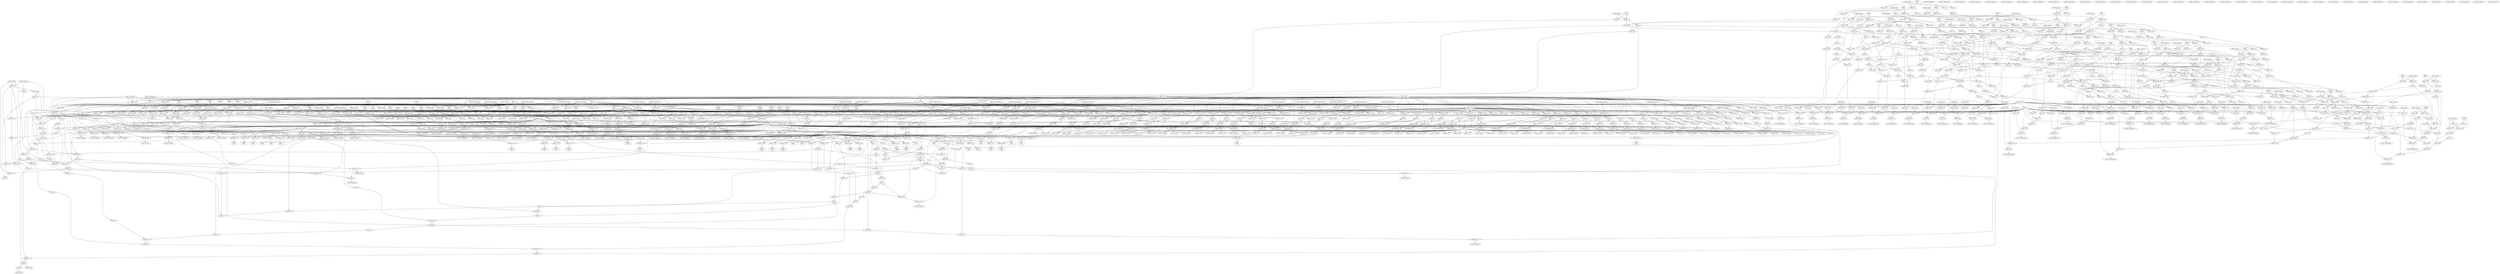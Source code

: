strict digraph "" {
	INPUT_ARready -> AND2X2_17;
	INPUT_ARready -> AND2X2_41;
	INPUT_ARready -> INVX1_8;
	"OUTPUT_\AWdata[0]";
	"OUTPUT_\AWdata[10]";
	"OUTPUT_\AWdata[11]";
	"OUTPUT_\AWdata[12]";
	"OUTPUT_\AWdata[13]";
	"OUTPUT_\AWdata[14]";
	"OUTPUT_\AWdata[15]";
	"OUTPUT_\AWdata[16]";
	"OUTPUT_\AWdata[17]";
	"OUTPUT_\AWdata[18]";
	"OUTPUT_\AWdata[19]";
	"OUTPUT_\AWdata[1]";
	"OUTPUT_\AWdata[20]";
	"OUTPUT_\AWdata[21]";
	"OUTPUT_\AWdata[22]";
	"OUTPUT_\AWdata[23]";
	"OUTPUT_\AWdata[24]";
	"OUTPUT_\AWdata[25]";
	"OUTPUT_\AWdata[26]";
	"OUTPUT_\AWdata[27]";
	"OUTPUT_\AWdata[28]";
	"OUTPUT_\AWdata[29]";
	"OUTPUT_\AWdata[2]";
	"OUTPUT_\AWdata[30]";
	"OUTPUT_\AWdata[31]";
	"OUTPUT_\AWdata[3]";
	"OUTPUT_\AWdata[4]";
	"OUTPUT_\AWdata[5]";
	"OUTPUT_\AWdata[6]";
	"OUTPUT_\AWdata[7]";
	"OUTPUT_\AWdata[8]";
	"OUTPUT_\AWdata[9]";
	INPUT_AWready -> AND2X2_2;
	INPUT_AWready -> AND2X2_25;
	INPUT_AWready -> AND2X2_36;
	INPUT_AWready -> AND2X2_4;
	INPUT_AWready -> AND2X2_5;
	INPUT_AWready -> INVX1_4;
	INPUT_Bvalid -> AND2X2_25;
	INPUT_Bvalid -> AND2X2_32;
	INPUT_Bvalid -> AND2X2_47;
	INPUT_Bvalid -> INVX1_1;
	INPUT_Bvalid -> OR2X2_22;
	"INPUT_\Rdata_mem[0]" -> AND2X2_157;
	"INPUT_\Rdata_mem[0]" -> AND2X2_259;
	"INPUT_\Rdata_mem[0]" -> AND2X2_261;
	"INPUT_\Rdata_mem[0]" -> OR2X2_110;
	"INPUT_\Rdata_mem[10]" -> AND2X2_187;
	"INPUT_\Rdata_mem[10]" -> AND2X2_339;
	"INPUT_\Rdata_mem[10]" -> OR2X2_121;
	"INPUT_\Rdata_mem[11]" -> AND2X2_190;
	"INPUT_\Rdata_mem[11]" -> AND2X2_342;
	"INPUT_\Rdata_mem[11]" -> OR2X2_129;
	"INPUT_\Rdata_mem[12]" -> AND2X2_193;
	"INPUT_\Rdata_mem[12]" -> AND2X2_345;
	"INPUT_\Rdata_mem[12]" -> OR2X2_138;
	"INPUT_\Rdata_mem[13]" -> AND2X2_196;
	"INPUT_\Rdata_mem[13]" -> AND2X2_348;
	"INPUT_\Rdata_mem[13]" -> OR2X2_146;
	"INPUT_\Rdata_mem[14]" -> AND2X2_199;
	"INPUT_\Rdata_mem[14]" -> AND2X2_351;
	"INPUT_\Rdata_mem[14]" -> OR2X2_153;
	"INPUT_\Rdata_mem[15]" -> AND2X2_202;
	"INPUT_\Rdata_mem[15]" -> AND2X2_320;
	"INPUT_\Rdata_mem[15]" -> AND2X2_354;
	"INPUT_\Rdata_mem[15]" -> OR2X2_183;
	"INPUT_\Rdata_mem[16]" -> AND2X2_205;
	"INPUT_\Rdata_mem[16]" -> AND2X2_358;
	"INPUT_\Rdata_mem[16]" -> OR2X2_105;
	"INPUT_\Rdata_mem[17]" -> AND2X2_208;
	"INPUT_\Rdata_mem[17]" -> AND2X2_361;
	"INPUT_\Rdata_mem[17]" -> OR2X2_115;
	"INPUT_\Rdata_mem[18]" -> AND2X2_211;
	"INPUT_\Rdata_mem[18]" -> AND2X2_363;
	"INPUT_\Rdata_mem[18]" -> OR2X2_123;
	"INPUT_\Rdata_mem[19]" -> AND2X2_214;
	"INPUT_\Rdata_mem[19]" -> AND2X2_365;
	"INPUT_\Rdata_mem[19]" -> OR2X2_131;
	"INPUT_\Rdata_mem[1]" -> AND2X2_160;
	"INPUT_\Rdata_mem[1]" -> AND2X2_268;
	"INPUT_\Rdata_mem[1]" -> AND2X2_270;
	"INPUT_\Rdata_mem[1]" -> OR2X2_118;
	"INPUT_\Rdata_mem[20]" -> AND2X2_217;
	"INPUT_\Rdata_mem[20]" -> AND2X2_367;
	"INPUT_\Rdata_mem[20]" -> OR2X2_137;
	"INPUT_\Rdata_mem[21]" -> AND2X2_220;
	"INPUT_\Rdata_mem[21]" -> AND2X2_369;
	"INPUT_\Rdata_mem[21]" -> OR2X2_145;
	"INPUT_\Rdata_mem[22]" -> AND2X2_223;
	"INPUT_\Rdata_mem[22]" -> AND2X2_371;
	"INPUT_\Rdata_mem[22]" -> OR2X2_155;
	"INPUT_\Rdata_mem[23]" -> AND2X2_226;
	"INPUT_\Rdata_mem[23]" -> AND2X2_322;
	"INPUT_\Rdata_mem[23]" -> AND2X2_373;
	"INPUT_\Rdata_mem[23]" -> OR2X2_165;
	"INPUT_\Rdata_mem[24]" -> AND2X2_229;
	"INPUT_\Rdata_mem[24]" -> AND2X2_375;
	"INPUT_\Rdata_mem[24]" -> OR2X2_107;
	"INPUT_\Rdata_mem[25]" -> AND2X2_232;
	"INPUT_\Rdata_mem[25]" -> AND2X2_377;
	"INPUT_\Rdata_mem[25]" -> OR2X2_114;
	"INPUT_\Rdata_mem[26]" -> AND2X2_235;
	"INPUT_\Rdata_mem[26]" -> AND2X2_379;
	"INPUT_\Rdata_mem[26]" -> OR2X2_122;
	"INPUT_\Rdata_mem[27]" -> AND2X2_238;
	"INPUT_\Rdata_mem[27]" -> AND2X2_381;
	"INPUT_\Rdata_mem[27]" -> OR2X2_130;
	"INPUT_\Rdata_mem[28]" -> AND2X2_241;
	"INPUT_\Rdata_mem[28]" -> AND2X2_383;
	"INPUT_\Rdata_mem[28]" -> OR2X2_139;
	"INPUT_\Rdata_mem[29]" -> AND2X2_244;
	"INPUT_\Rdata_mem[29]" -> AND2X2_385;
	"INPUT_\Rdata_mem[29]" -> OR2X2_147;
	"INPUT_\Rdata_mem[2]" -> AND2X2_163;
	"INPUT_\Rdata_mem[2]" -> AND2X2_277;
	"INPUT_\Rdata_mem[2]" -> AND2X2_279;
	"INPUT_\Rdata_mem[2]" -> OR2X2_126;
	"INPUT_\Rdata_mem[30]" -> AND2X2_247;
	"INPUT_\Rdata_mem[30]" -> AND2X2_387;
	"INPUT_\Rdata_mem[30]" -> OR2X2_154;
	"INPUT_\Rdata_mem[31]" -> AND2X2_250;
	"INPUT_\Rdata_mem[31]" -> AND2X2_324;
	"INPUT_\Rdata_mem[31]" -> AND2X2_389;
	"INPUT_\Rdata_mem[31]" -> OR2X2_182;
	"INPUT_\Rdata_mem[3]" -> AND2X2_166;
	"INPUT_\Rdata_mem[3]" -> AND2X2_286;
	"INPUT_\Rdata_mem[3]" -> AND2X2_288;
	"INPUT_\Rdata_mem[3]" -> OR2X2_134;
	"INPUT_\Rdata_mem[4]" -> AND2X2_169;
	"INPUT_\Rdata_mem[4]" -> AND2X2_295;
	"INPUT_\Rdata_mem[4]" -> AND2X2_297;
	"INPUT_\Rdata_mem[4]" -> OR2X2_142;
	"INPUT_\Rdata_mem[5]" -> AND2X2_172;
	"INPUT_\Rdata_mem[5]" -> AND2X2_304;
	"INPUT_\Rdata_mem[5]" -> AND2X2_306;
	"INPUT_\Rdata_mem[5]" -> OR2X2_150;
	"INPUT_\Rdata_mem[6]" -> AND2X2_175;
	"INPUT_\Rdata_mem[6]" -> AND2X2_313;
	"INPUT_\Rdata_mem[6]" -> AND2X2_315;
	"INPUT_\Rdata_mem[6]" -> OR2X2_158;
	"INPUT_\Rdata_mem[7]" -> AND2X2_178;
	"INPUT_\Rdata_mem[7]" -> AND2X2_325;
	"INPUT_\Rdata_mem[7]" -> AND2X2_327;
	"INPUT_\Rdata_mem[7]" -> OR2X2_164;
	"INPUT_\Rdata_mem[8]" -> AND2X2_181;
	"INPUT_\Rdata_mem[8]" -> AND2X2_333;
	"INPUT_\Rdata_mem[8]" -> OR2X2_106;
	"INPUT_\Rdata_mem[9]" -> AND2X2_184;
	"INPUT_\Rdata_mem[9]" -> AND2X2_336;
	"INPUT_\Rdata_mem[9]" -> OR2X2_113;
	INPUT_Rvalid -> AND2X2_17;
	INPUT_Rvalid -> AND2X2_31;
	INPUT_Rvalid -> INVX1_12;
	"INPUT_\W_R[0]" -> AND2X2_255;
	"INPUT_\W_R[0]" -> OR2X2_3;
	"INPUT_\W_R[1]" -> AND2X2_156;
	"INPUT_\W_R[1]" -> AND2X2_416;
	"INPUT_\W_R[1]" -> AND2X2_430;
	"INPUT_\W_R[1]" -> AND2X2_446;
	"INPUT_\W_R[1]" -> AND2X2_461;
	"INPUT_\W_R[1]" -> AND2X2_462;
	"INPUT_\W_R[1]" -> AND2X2_479;
	"INPUT_\W_R[1]" -> AND2X2_480;
	"INPUT_\W_R[1]" -> AND2X2_494;
	"INPUT_\W_R[1]" -> AND2X2_512;
	"INPUT_\W_R[1]" -> AND2X2_526;
	"INPUT_\W_R[1]" -> AND2X2_542;
	"INPUT_\W_R[1]" -> AND2X2_556;
	"INPUT_\W_R[1]" -> AND2X2_574;
	"INPUT_\W_R[1]" -> AND2X2_588;
	"INPUT_\W_R[1]" -> AND2X2_604;
	"INPUT_\W_R[1]" -> INVX1_35;
	"INPUT_\W_R[1]" -> OR2X2_101;
	"INPUT_\W_R[1]" -> OR2X2_203;
	"INPUT_\W_R[1]" -> OR2X2_205;
	"INPUT_\W_R[1]" -> OR2X2_210;
	"INPUT_\W_R[1]" -> OR2X2_215;
	"INPUT_\W_R[1]" -> OR2X2_221;
	"INPUT_\W_R[1]" -> OR2X2_226;
	"INPUT_\W_R[1]" -> OR2X2_237;
	"INPUT_\W_R[1]" -> OR2X2_247;
	"INPUT_\W_R[1]" -> OR2X2_275;
	"INPUT_\W_R[1]" -> OR2X2_286;
	"INPUT_\W_R[1]" -> OR2X2_297;
	"INPUT_\W_R[1]" -> OR2X2_3;
	"INPUT_\W_R[1]" -> OR2X2_307;
	"INPUT_\W_R[1]" -> OR2X2_318;
	"INPUT_\W_R[1]" -> OR2X2_329;
	"INPUT_\W_R[1]" -> OR2X2_340;
	"INPUT_\W_R[1]" -> OR2X2_350;
	"INPUT_\W_R[1]" -> OR2X2_370;
	INPUT_Wready -> AND2X2_1;
	INPUT_Wready -> AND2X2_23;
	INPUT_Wready -> AND2X2_26;
	INPUT_Wready -> AND2X2_4;
	INPUT_Wready -> AND2X2_47;
	INPUT_Wready -> INVX1_2;
	"OUTPUT_\arprot[0]";
	"OUTPUT_\arprot[1]";
	"OUTPUT_\arprot[2]";
	"OUTPUT_\awprot[0]";
	"OUTPUT_\awprot[1]";
	"OUTPUT_\awprot[2]";
	INPUT_clock -> DFFPOSX1_1;
	INPUT_clock -> DFFPOSX1_10;
	INPUT_clock -> DFFPOSX1_11;
	INPUT_clock -> DFFPOSX1_12;
	INPUT_clock -> DFFPOSX1_13;
	INPUT_clock -> DFFPOSX1_14;
	INPUT_clock -> DFFPOSX1_15;
	INPUT_clock -> DFFPOSX1_16;
	INPUT_clock -> DFFPOSX1_17;
	INPUT_clock -> DFFPOSX1_18;
	INPUT_clock -> DFFPOSX1_19;
	INPUT_clock -> DFFPOSX1_2;
	INPUT_clock -> DFFPOSX1_20;
	INPUT_clock -> DFFPOSX1_21;
	INPUT_clock -> DFFPOSX1_22;
	INPUT_clock -> DFFPOSX1_23;
	INPUT_clock -> DFFPOSX1_24;
	INPUT_clock -> DFFPOSX1_25;
	INPUT_clock -> DFFPOSX1_26;
	INPUT_clock -> DFFPOSX1_27;
	INPUT_clock -> DFFPOSX1_28;
	INPUT_clock -> DFFPOSX1_29;
	INPUT_clock -> DFFPOSX1_3;
	INPUT_clock -> DFFPOSX1_30;
	INPUT_clock -> DFFPOSX1_31;
	INPUT_clock -> DFFPOSX1_32;
	INPUT_clock -> DFFPOSX1_33;
	INPUT_clock -> DFFPOSX1_34;
	INPUT_clock -> DFFPOSX1_35;
	INPUT_clock -> DFFPOSX1_36;
	INPUT_clock -> DFFPOSX1_37;
	INPUT_clock -> DFFPOSX1_38;
	INPUT_clock -> DFFPOSX1_39;
	INPUT_clock -> DFFPOSX1_4;
	INPUT_clock -> DFFPOSX1_40;
	INPUT_clock -> DFFPOSX1_41;
	INPUT_clock -> DFFPOSX1_42;
	INPUT_clock -> DFFPOSX1_43;
	INPUT_clock -> DFFPOSX1_44;
	INPUT_clock -> DFFPOSX1_45;
	INPUT_clock -> DFFPOSX1_46;
	INPUT_clock -> DFFPOSX1_47;
	INPUT_clock -> DFFPOSX1_48;
	INPUT_clock -> DFFPOSX1_49;
	INPUT_clock -> DFFPOSX1_5;
	INPUT_clock -> DFFPOSX1_50;
	INPUT_clock -> DFFPOSX1_51;
	INPUT_clock -> DFFPOSX1_52;
	INPUT_clock -> DFFPOSX1_53;
	INPUT_clock -> DFFPOSX1_54;
	INPUT_clock -> DFFPOSX1_55;
	INPUT_clock -> DFFPOSX1_56;
	INPUT_clock -> DFFPOSX1_57;
	INPUT_clock -> DFFPOSX1_58;
	INPUT_clock -> DFFPOSX1_59;
	INPUT_clock -> DFFPOSX1_6;
	INPUT_clock -> DFFPOSX1_60;
	INPUT_clock -> DFFPOSX1_61;
	INPUT_clock -> DFFPOSX1_62;
	INPUT_clock -> DFFPOSX1_63;
	INPUT_clock -> DFFPOSX1_64;
	INPUT_clock -> DFFPOSX1_65;
	INPUT_clock -> DFFPOSX1_66;
	INPUT_clock -> DFFPOSX1_67;
	INPUT_clock -> DFFPOSX1_68;
	INPUT_clock -> DFFPOSX1_69;
	INPUT_clock -> DFFPOSX1_7;
	INPUT_clock -> DFFPOSX1_70;
	INPUT_clock -> DFFPOSX1_71;
	INPUT_clock -> DFFPOSX1_72;
	INPUT_clock -> DFFPOSX1_73;
	INPUT_clock -> DFFPOSX1_74;
	INPUT_clock -> DFFPOSX1_75;
	INPUT_clock -> DFFPOSX1_8;
	INPUT_clock -> DFFPOSX1_9;
	INPUT_enable -> AND2X2_11;
	INPUT_enable -> AND2X2_9;
	INPUT_enable -> INVX1_10;
	"INPUT_\imm[0]" -> AND2X2_53;
	"INPUT_\imm[0]" -> OR2X2_29;
	"INPUT_\imm[10]" -> AND2X2_450;
	"INPUT_\imm[10]" -> OR2X2_251;
	"INPUT_\imm[11]" -> AND2X2_456;
	"INPUT_\imm[11]" -> OR2X2_254;
	"INPUT_\imm[12]" -> AND2X2_468;
	"INPUT_\imm[12]" -> OR2X2_260;
	"INPUT_\imm[13]" -> AND2X2_474;
	"INPUT_\imm[13]" -> OR2X2_263;
	"INPUT_\imm[14]" -> AND2X2_484;
	"INPUT_\imm[14]" -> OR2X2_268;
	"INPUT_\imm[15]" -> AND2X2_490;
	"INPUT_\imm[15]" -> OR2X2_272;
	"INPUT_\imm[16]" -> AND2X2_502;
	"INPUT_\imm[16]" -> OR2X2_280;
	"INPUT_\imm[17]" -> AND2X2_508;
	"INPUT_\imm[17]" -> OR2X2_283;
	"INPUT_\imm[18]" -> AND2X2_516;
	"INPUT_\imm[18]" -> OR2X2_290;
	"INPUT_\imm[19]" -> AND2X2_522;
	"INPUT_\imm[19]" -> OR2X2_294;
	"INPUT_\imm[1]" -> AND2X2_54;
	"INPUT_\imm[1]" -> INVX1_25;
	"INPUT_\imm[1]" -> OR2X2_26;
	"INPUT_\imm[20]" -> AND2X2_532;
	"INPUT_\imm[20]" -> OR2X2_301;
	"INPUT_\imm[21]" -> AND2X2_538;
	"INPUT_\imm[21]" -> OR2X2_304;
	"INPUT_\imm[22]" -> AND2X2_546;
	"INPUT_\imm[22]" -> OR2X2_311;
	"INPUT_\imm[23]" -> AND2X2_552;
	"INPUT_\imm[23]" -> OR2X2_315;
	"INPUT_\imm[24]" -> AND2X2_564;
	"INPUT_\imm[24]" -> OR2X2_323;
	"INPUT_\imm[25]" -> AND2X2_570;
	"INPUT_\imm[25]" -> OR2X2_326;
	"INPUT_\imm[26]" -> AND2X2_578;
	"INPUT_\imm[26]" -> OR2X2_333;
	"INPUT_\imm[27]" -> AND2X2_584;
	"INPUT_\imm[27]" -> OR2X2_337;
	"INPUT_\imm[28]" -> AND2X2_594;
	"INPUT_\imm[28]" -> OR2X2_344;
	"INPUT_\imm[29]" -> AND2X2_600;
	"INPUT_\imm[29]" -> OR2X2_347;
	"INPUT_\imm[2]" -> AND2X2_393;
	"INPUT_\imm[2]" -> OR2X2_208;
	"INPUT_\imm[30]" -> AND2X2_608;
	"INPUT_\imm[30]" -> OR2X2_354;
	"INPUT_\imm[31]" -> INVX1_124;
	"INPUT_\imm[31]" -> OR2X2_367;
	"INPUT_\imm[3]" -> AND2X2_399;
	"INPUT_\imm[3]" -> OR2X2_212;
	"INPUT_\imm[4]" -> AND2X2_406;
	"INPUT_\imm[4]" -> OR2X2_219;
	"INPUT_\imm[5]" -> AND2X2_412;
	"INPUT_\imm[5]" -> OR2X2_223;
	"INPUT_\imm[6]" -> AND2X2_420;
	"INPUT_\imm[6]" -> OR2X2_230;
	"INPUT_\imm[7]" -> AND2X2_426;
	"INPUT_\imm[7]" -> OR2X2_234;
	"INPUT_\imm[8]" -> AND2X2_436;
	"INPUT_\imm[8]" -> OR2X2_241;
	"INPUT_\imm[9]" -> AND2X2_442;
	"INPUT_\imm[9]" -> OR2X2_244;
	"INPUT_\pc[0]" -> OR2X2_204;
	"INPUT_\pc[10]" -> AND2X2_446;
	"INPUT_\pc[11]" -> AND2X2_461;
	"INPUT_\pc[12]" -> AND2X2_462;
	"INPUT_\pc[13]" -> AND2X2_479;
	"INPUT_\pc[14]" -> AND2X2_480;
	"INPUT_\pc[15]" -> OR2X2_271;
	"INPUT_\pc[16]" -> AND2X2_494;
	"INPUT_\pc[17]" -> OR2X2_287;
	"INPUT_\pc[18]" -> AND2X2_512;
	"INPUT_\pc[19]" -> OR2X2_293;
	"INPUT_\pc[1]" -> OR2X2_206;
	"INPUT_\pc[20]" -> AND2X2_526;
	"INPUT_\pc[21]" -> OR2X2_308;
	"INPUT_\pc[22]" -> AND2X2_542;
	"INPUT_\pc[23]" -> OR2X2_314;
	"INPUT_\pc[24]" -> AND2X2_556;
	"INPUT_\pc[25]" -> OR2X2_330;
	"INPUT_\pc[26]" -> AND2X2_574;
	"INPUT_\pc[27]" -> OR2X2_336;
	"INPUT_\pc[28]" -> AND2X2_588;
	"INPUT_\pc[29]" -> OR2X2_351;
	"INPUT_\pc[2]" -> OR2X2_211;
	"INPUT_\pc[30]" -> AND2X2_604;
	"INPUT_\pc[31]" -> OR2X2_371;
	"INPUT_\pc[3]" -> OR2X2_216;
	"INPUT_\pc[4]" -> OR2X2_222;
	"INPUT_\pc[5]" -> OR2X2_227;
	"INPUT_\pc[6]" -> AND2X2_416;
	"INPUT_\pc[7]" -> OR2X2_233;
	"INPUT_\pc[8]" -> AND2X2_430;
	"INPUT_\pc[9]" -> OR2X2_248;
	INPUT_resetn -> AND2X2_10;
	INPUT_resetn -> AND2X2_155;
	INPUT_resetn -> AND2X2_159;
	INPUT_resetn -> AND2X2_162;
	INPUT_resetn -> AND2X2_165;
	INPUT_resetn -> AND2X2_168;
	INPUT_resetn -> AND2X2_171;
	INPUT_resetn -> AND2X2_174;
	INPUT_resetn -> AND2X2_177;
	INPUT_resetn -> AND2X2_180;
	INPUT_resetn -> AND2X2_183;
	INPUT_resetn -> AND2X2_186;
	INPUT_resetn -> AND2X2_189;
	INPUT_resetn -> AND2X2_192;
	INPUT_resetn -> AND2X2_195;
	INPUT_resetn -> AND2X2_198;
	INPUT_resetn -> AND2X2_20;
	INPUT_resetn -> AND2X2_201;
	INPUT_resetn -> AND2X2_204;
	INPUT_resetn -> AND2X2_207;
	INPUT_resetn -> AND2X2_210;
	INPUT_resetn -> AND2X2_213;
	INPUT_resetn -> AND2X2_216;
	INPUT_resetn -> AND2X2_219;
	INPUT_resetn -> AND2X2_22;
	INPUT_resetn -> AND2X2_222;
	INPUT_resetn -> AND2X2_225;
	INPUT_resetn -> AND2X2_228;
	INPUT_resetn -> AND2X2_231;
	INPUT_resetn -> AND2X2_234;
	INPUT_resetn -> AND2X2_237;
	INPUT_resetn -> AND2X2_240;
	INPUT_resetn -> AND2X2_243;
	INPUT_resetn -> AND2X2_246;
	INPUT_resetn -> AND2X2_249;
	INPUT_resetn -> AND2X2_252;
	INPUT_resetn -> AND2X2_3;
	INPUT_resetn -> AND2X2_35;
	INPUT_resetn -> AND2X2_38;
	INPUT_resetn -> AND2X2_40;
	INPUT_resetn -> AND2X2_6;
	INPUT_resetn -> AND2X2_625;
	INPUT_resetn -> AND2X2_626;
	INPUT_resetn -> AND2X2_627;
	INPUT_resetn -> AND2X2_64;
	INPUT_resetn -> INVX1_11;
	"INPUT_\rs1[0]" -> AND2X2_53;
	"INPUT_\rs1[0]" -> OR2X2_29;
	"INPUT_\rs1[10]" -> AND2X2_450;
	"INPUT_\rs1[10]" -> OR2X2_251;
	"INPUT_\rs1[11]" -> AND2X2_456;
	"INPUT_\rs1[11]" -> OR2X2_254;
	"INPUT_\rs1[12]" -> AND2X2_468;
	"INPUT_\rs1[12]" -> OR2X2_260;
	"INPUT_\rs1[13]" -> AND2X2_474;
	"INPUT_\rs1[13]" -> OR2X2_263;
	"INPUT_\rs1[14]" -> AND2X2_484;
	"INPUT_\rs1[14]" -> OR2X2_268;
	"INPUT_\rs1[15]" -> AND2X2_490;
	"INPUT_\rs1[15]" -> OR2X2_272;
	"INPUT_\rs1[16]" -> AND2X2_502;
	"INPUT_\rs1[16]" -> OR2X2_280;
	"INPUT_\rs1[17]" -> AND2X2_508;
	"INPUT_\rs1[17]" -> OR2X2_283;
	"INPUT_\rs1[18]" -> AND2X2_516;
	"INPUT_\rs1[18]" -> OR2X2_290;
	"INPUT_\rs1[19]" -> AND2X2_522;
	"INPUT_\rs1[19]" -> OR2X2_294;
	"INPUT_\rs1[1]" -> AND2X2_54;
	"INPUT_\rs1[1]" -> INVX1_26;
	"INPUT_\rs1[1]" -> OR2X2_26;
	"INPUT_\rs1[20]" -> AND2X2_532;
	"INPUT_\rs1[20]" -> OR2X2_301;
	"INPUT_\rs1[21]" -> AND2X2_538;
	"INPUT_\rs1[21]" -> OR2X2_304;
	"INPUT_\rs1[22]" -> AND2X2_546;
	"INPUT_\rs1[22]" -> OR2X2_311;
	"INPUT_\rs1[23]" -> AND2X2_552;
	"INPUT_\rs1[23]" -> OR2X2_315;
	"INPUT_\rs1[24]" -> AND2X2_564;
	"INPUT_\rs1[24]" -> OR2X2_323;
	"INPUT_\rs1[25]" -> AND2X2_570;
	"INPUT_\rs1[25]" -> OR2X2_326;
	"INPUT_\rs1[26]" -> AND2X2_578;
	"INPUT_\rs1[26]" -> OR2X2_333;
	"INPUT_\rs1[27]" -> AND2X2_584;
	"INPUT_\rs1[27]" -> OR2X2_337;
	"INPUT_\rs1[28]" -> AND2X2_594;
	"INPUT_\rs1[28]" -> OR2X2_344;
	"INPUT_\rs1[29]" -> AND2X2_600;
	"INPUT_\rs1[29]" -> OR2X2_347;
	"INPUT_\rs1[2]" -> AND2X2_393;
	"INPUT_\rs1[2]" -> OR2X2_208;
	"INPUT_\rs1[30]" -> AND2X2_608;
	"INPUT_\rs1[30]" -> OR2X2_354;
	"INPUT_\rs1[31]" -> INVX1_125;
	"INPUT_\rs1[31]" -> OR2X2_366;
	"INPUT_\rs1[3]" -> AND2X2_399;
	"INPUT_\rs1[3]" -> OR2X2_212;
	"INPUT_\rs1[4]" -> AND2X2_406;
	"INPUT_\rs1[4]" -> OR2X2_219;
	"INPUT_\rs1[5]" -> AND2X2_412;
	"INPUT_\rs1[5]" -> OR2X2_223;
	"INPUT_\rs1[6]" -> AND2X2_420;
	"INPUT_\rs1[6]" -> OR2X2_230;
	"INPUT_\rs1[7]" -> AND2X2_426;
	"INPUT_\rs1[7]" -> OR2X2_234;
	"INPUT_\rs1[8]" -> AND2X2_436;
	"INPUT_\rs1[8]" -> OR2X2_241;
	"INPUT_\rs1[9]" -> AND2X2_442;
	"INPUT_\rs1[9]" -> OR2X2_244;
	"INPUT_\rs2[0]" -> AND2X2_74;
	"INPUT_\rs2[0]" -> AND2X2_82;
	"INPUT_\rs2[10]" -> AND2X2_137;
	"INPUT_\rs2[10]" -> AND2X2_93;
	"INPUT_\rs2[11]" -> AND2X2_140;
	"INPUT_\rs2[11]" -> AND2X2_97;
	"INPUT_\rs2[12]" -> AND2X2_101;
	"INPUT_\rs2[12]" -> AND2X2_143;
	"INPUT_\rs2[13]" -> AND2X2_105;
	"INPUT_\rs2[13]" -> AND2X2_146;
	"INPUT_\rs2[14]" -> AND2X2_109;
	"INPUT_\rs2[14]" -> AND2X2_149;
	"INPUT_\rs2[15]" -> AND2X2_113;
	"INPUT_\rs2[15]" -> AND2X2_152;
	"INPUT_\rs2[16]" -> AND2X2_115;
	"INPUT_\rs2[17]" -> AND2X2_117;
	"INPUT_\rs2[18]" -> AND2X2_119;
	"INPUT_\rs2[19]" -> AND2X2_121;
	"INPUT_\rs2[1]" -> AND2X2_75;
	"INPUT_\rs2[1]" -> AND2X2_87;
	"INPUT_\rs2[20]" -> AND2X2_123;
	"INPUT_\rs2[21]" -> AND2X2_125;
	"INPUT_\rs2[22]" -> AND2X2_127;
	"INPUT_\rs2[23]" -> AND2X2_129;
	"INPUT_\rs2[24]" -> AND2X2_132;
	"INPUT_\rs2[25]" -> AND2X2_135;
	"INPUT_\rs2[26]" -> AND2X2_138;
	"INPUT_\rs2[27]" -> AND2X2_141;
	"INPUT_\rs2[28]" -> AND2X2_144;
	"INPUT_\rs2[29]" -> AND2X2_147;
	"INPUT_\rs2[2]" -> AND2X2_76;
	"INPUT_\rs2[2]" -> AND2X2_91;
	"INPUT_\rs2[30]" -> AND2X2_150;
	"INPUT_\rs2[31]" -> AND2X2_153;
	"INPUT_\rs2[3]" -> AND2X2_77;
	"INPUT_\rs2[3]" -> AND2X2_95;
	"INPUT_\rs2[4]" -> AND2X2_78;
	"INPUT_\rs2[4]" -> AND2X2_99;
	"INPUT_\rs2[5]" -> AND2X2_103;
	"INPUT_\rs2[5]" -> AND2X2_79;
	"INPUT_\rs2[6]" -> AND2X2_107;
	"INPUT_\rs2[6]" -> AND2X2_80;
	"INPUT_\rs2[7]" -> AND2X2_111;
	"INPUT_\rs2[7]" -> AND2X2_81;
	"INPUT_\rs2[8]" -> AND2X2_131;
	"INPUT_\rs2[8]" -> AND2X2_85;
	"INPUT_\rs2[9]" -> AND2X2_134;
	"INPUT_\rs2[9]" -> AND2X2_89;
	INPUT_signo -> AND2X2_331;
	INPUT_signo -> AND2X2_359;
	"INPUT_\wordsize[0]" -> AND2X2_62;
	"INPUT_\wordsize[0]" -> AND2X2_63;
	"INPUT_\wordsize[0]" -> INVX1_21;
	"INPUT_\wordsize[0]" -> OR2X2_31;
	"INPUT_\wordsize[0]" -> OR2X2_33;
	"INPUT_\wordsize[1]" -> AND2X2_63;
	"INPUT_\wordsize[1]" -> AND2X2_84;
	"INPUT_\wordsize[1]" -> INVX1_22;
	"INPUT_\wordsize[1]" -> OR2X2_32;
	"INPUT_\wordsize[1]" -> OR2X2_34;
	"INPUT_\wordsize[1]" -> OR2X2_35;
	AND2X2_1 -> OR2X2_2;
	AND2X2_10 -> AND2X2_13;
	AND2X2_100 -> OR2X2_41;
	AND2X2_100 -> OR2X2_61;
	AND2X2_101 -> OR2X2_41;
	AND2X2_102 -> DFFPOSX1_20;
	AND2X2_103 -> AND2X2_104;
	AND2X2_103 -> OR2X2_50;
	AND2X2_104 -> OR2X2_42;
	AND2X2_104 -> OR2X2_63;
	AND2X2_105 -> OR2X2_42;
	AND2X2_106 -> DFFPOSX1_21;
	AND2X2_107 -> AND2X2_108;
	AND2X2_107 -> OR2X2_51;
	AND2X2_108 -> OR2X2_43;
	AND2X2_108 -> OR2X2_65;
	AND2X2_109 -> OR2X2_43;
	AND2X2_11 -> AND2X2_12;
	AND2X2_11 -> AND2X2_19;
	AND2X2_110 -> DFFPOSX1_22;
	AND2X2_111 -> AND2X2_112;
	AND2X2_111 -> OR2X2_52;
	AND2X2_112 -> OR2X2_44;
	AND2X2_112 -> OR2X2_67;
	AND2X2_113 -> OR2X2_44;
	AND2X2_114 -> DFFPOSX1_23;
	AND2X2_115 -> OR2X2_45;
	AND2X2_116 -> DFFPOSX1_24;
	AND2X2_117 -> OR2X2_46;
	AND2X2_118 -> DFFPOSX1_25;
	AND2X2_119 -> OR2X2_47;
	AND2X2_12 -> AND2X2_13;
	AND2X2_12 -> OR2X2_17;
	AND2X2_120 -> DFFPOSX1_26;
	AND2X2_121 -> OR2X2_48;
	AND2X2_122 -> DFFPOSX1_27;
	AND2X2_123 -> OR2X2_49;
	AND2X2_124 -> DFFPOSX1_28;
	AND2X2_125 -> OR2X2_50;
	AND2X2_126 -> DFFPOSX1_29;
	AND2X2_127 -> OR2X2_51;
	AND2X2_128 -> DFFPOSX1_30;
	AND2X2_129 -> OR2X2_52;
	AND2X2_13 -> AND2X2_14;
	AND2X2_13 -> AND2X2_34;
	AND2X2_130 -> DFFPOSX1_31;
	AND2X2_131 -> OR2X2_53;
	AND2X2_132 -> OR2X2_54;
	AND2X2_133 -> DFFPOSX1_32;
	AND2X2_134 -> OR2X2_55;
	AND2X2_135 -> OR2X2_56;
	AND2X2_136 -> DFFPOSX1_33;
	AND2X2_137 -> OR2X2_57;
	AND2X2_138 -> OR2X2_58;
	AND2X2_139 -> DFFPOSX1_34;
	AND2X2_14 -> OR2X2_4;
	AND2X2_140 -> OR2X2_59;
	AND2X2_141 -> OR2X2_60;
	AND2X2_142 -> DFFPOSX1_35;
	AND2X2_143 -> OR2X2_61;
	AND2X2_144 -> OR2X2_62;
	AND2X2_145 -> DFFPOSX1_36;
	AND2X2_146 -> OR2X2_63;
	AND2X2_147 -> OR2X2_64;
	AND2X2_148 -> DFFPOSX1_37;
	AND2X2_149 -> OR2X2_65;
	AND2X2_15 -> OR2X2_5;
	AND2X2_150 -> OR2X2_66;
	AND2X2_151 -> DFFPOSX1_38;
	AND2X2_152 -> OR2X2_67;
	AND2X2_153 -> OR2X2_68;
	AND2X2_154 -> DFFPOSX1_39;
	AND2X2_155 -> AND2X2_156;
	AND2X2_155 -> AND2X2_624;
	AND2X2_156 -> AND2X2_157;
	AND2X2_156 -> AND2X2_160;
	AND2X2_156 -> AND2X2_163;
	AND2X2_156 -> AND2X2_166;
	AND2X2_156 -> AND2X2_169;
	AND2X2_156 -> AND2X2_172;
	AND2X2_156 -> AND2X2_175;
	AND2X2_156 -> AND2X2_178;
	AND2X2_156 -> AND2X2_181;
	AND2X2_156 -> AND2X2_184;
	AND2X2_156 -> AND2X2_187;
	AND2X2_156 -> AND2X2_190;
	AND2X2_156 -> AND2X2_193;
	AND2X2_156 -> AND2X2_196;
	AND2X2_156 -> AND2X2_199;
	AND2X2_156 -> AND2X2_202;
	AND2X2_156 -> AND2X2_205;
	AND2X2_156 -> AND2X2_208;
	AND2X2_156 -> AND2X2_211;
	AND2X2_156 -> AND2X2_214;
	AND2X2_156 -> AND2X2_217;
	AND2X2_156 -> AND2X2_220;
	AND2X2_156 -> AND2X2_223;
	AND2X2_156 -> AND2X2_226;
	AND2X2_156 -> AND2X2_229;
	AND2X2_156 -> AND2X2_232;
	AND2X2_156 -> AND2X2_235;
	AND2X2_156 -> AND2X2_238;
	AND2X2_156 -> AND2X2_241;
	AND2X2_156 -> AND2X2_244;
	AND2X2_156 -> AND2X2_247;
	AND2X2_156 -> AND2X2_250;
	AND2X2_156 -> INVX1_33;
	AND2X2_157 -> OR2X2_69;
	AND2X2_158 -> OR2X2_69;
	AND2X2_159 -> DFFPOSX1_40;
	AND2X2_16 -> DFFPOSX1_2;
	AND2X2_160 -> OR2X2_70;
	AND2X2_161 -> OR2X2_70;
	AND2X2_162 -> DFFPOSX1_41;
	AND2X2_163 -> OR2X2_71;
	AND2X2_164 -> OR2X2_71;
	AND2X2_165 -> DFFPOSX1_42;
	AND2X2_166 -> OR2X2_72;
	AND2X2_167 -> OR2X2_72;
	AND2X2_168 -> DFFPOSX1_43;
	AND2X2_169 -> OR2X2_73;
	AND2X2_17 -> AND2X2_29;
	AND2X2_17 -> AND2X2_30;
	AND2X2_17 -> AND2X2_43;
	AND2X2_17 -> INVX1_9;
	AND2X2_170 -> OR2X2_73;
	AND2X2_171 -> DFFPOSX1_44;
	AND2X2_172 -> OR2X2_74;
	AND2X2_173 -> OR2X2_74;
	AND2X2_174 -> DFFPOSX1_45;
	AND2X2_175 -> OR2X2_75;
	AND2X2_176 -> OR2X2_75;
	AND2X2_177 -> DFFPOSX1_46;
	AND2X2_178 -> OR2X2_76;
	AND2X2_179 -> OR2X2_76;
	AND2X2_18 -> INVX1_15;
	AND2X2_18 -> OR2X2_6;
	AND2X2_180 -> DFFPOSX1_47;
	AND2X2_181 -> OR2X2_77;
	AND2X2_182 -> OR2X2_77;
	AND2X2_183 -> DFFPOSX1_48;
	AND2X2_184 -> OR2X2_78;
	AND2X2_185 -> OR2X2_78;
	AND2X2_186 -> DFFPOSX1_49;
	AND2X2_187 -> OR2X2_79;
	AND2X2_188 -> OR2X2_79;
	AND2X2_189 -> DFFPOSX1_50;
	AND2X2_19 -> AND2X2_29;
	AND2X2_19 -> OR2X2_375;
	AND2X2_19 -> OR2X2_6;
	AND2X2_190 -> OR2X2_80;
	AND2X2_191 -> OR2X2_80;
	AND2X2_192 -> DFFPOSX1_51;
	AND2X2_193 -> OR2X2_81;
	AND2X2_194 -> OR2X2_81;
	AND2X2_195 -> DFFPOSX1_52;
	AND2X2_196 -> OR2X2_82;
	AND2X2_197 -> OR2X2_82;
	AND2X2_198 -> DFFPOSX1_53;
	AND2X2_199 -> OR2X2_83;
	AND2X2_2 -> OR2X2_1;
	AND2X2_20 -> AND2X2_21;
	AND2X2_20 -> AND2X2_41;
	AND2X2_200 -> OR2X2_83;
	AND2X2_201 -> DFFPOSX1_54;
	AND2X2_202 -> OR2X2_84;
	AND2X2_203 -> OR2X2_84;
	AND2X2_204 -> DFFPOSX1_55;
	AND2X2_205 -> OR2X2_85;
	AND2X2_206 -> OR2X2_85;
	AND2X2_207 -> DFFPOSX1_56;
	AND2X2_208 -> OR2X2_86;
	AND2X2_209 -> OR2X2_86;
	AND2X2_21 -> DFFPOSX1_3;
	AND2X2_210 -> DFFPOSX1_57;
	AND2X2_211 -> OR2X2_87;
	AND2X2_212 -> OR2X2_87;
	AND2X2_213 -> DFFPOSX1_58;
	AND2X2_214 -> OR2X2_88;
	AND2X2_215 -> OR2X2_88;
	AND2X2_216 -> DFFPOSX1_59;
	AND2X2_217 -> OR2X2_89;
	AND2X2_218 -> OR2X2_89;
	AND2X2_219 -> DFFPOSX1_60;
	AND2X2_22 -> OR2X2_377;
	AND2X2_22 -> OR2X2_7;
	AND2X2_220 -> OR2X2_90;
	AND2X2_221 -> OR2X2_90;
	AND2X2_222 -> DFFPOSX1_61;
	AND2X2_223 -> OR2X2_91;
	AND2X2_224 -> OR2X2_91;
	AND2X2_225 -> DFFPOSX1_62;
	AND2X2_226 -> OR2X2_92;
	AND2X2_227 -> OR2X2_92;
	AND2X2_228 -> DFFPOSX1_63;
	AND2X2_229 -> OR2X2_93;
	AND2X2_23 -> OR2X2_7;
	AND2X2_230 -> OR2X2_93;
	AND2X2_231 -> DFFPOSX1_64;
	AND2X2_232 -> OR2X2_94;
	AND2X2_233 -> OR2X2_94;
	AND2X2_234 -> DFFPOSX1_65;
	AND2X2_235 -> OR2X2_95;
	AND2X2_236 -> OR2X2_95;
	AND2X2_237 -> DFFPOSX1_66;
	AND2X2_238 -> OR2X2_96;
	AND2X2_239 -> OR2X2_96;
	AND2X2_24 -> DFFPOSX1_7;
	AND2X2_240 -> DFFPOSX1_67;
	AND2X2_241 -> OR2X2_97;
	AND2X2_242 -> OR2X2_97;
	AND2X2_243 -> DFFPOSX1_68;
	AND2X2_244 -> OR2X2_98;
	AND2X2_245 -> OR2X2_98;
	AND2X2_246 -> DFFPOSX1_69;
	AND2X2_247 -> OR2X2_99;
	AND2X2_248 -> OR2X2_99;
	AND2X2_249 -> DFFPOSX1_70;
	AND2X2_25 -> AND2X2_26;
	AND2X2_25 -> OR2X2_24;
	AND2X2_250 -> OR2X2_100;
	AND2X2_251 -> OR2X2_100;
	AND2X2_252 -> DFFPOSX1_71;
	AND2X2_253 -> OR2X2_104;
	AND2X2_254 -> OR2X2_103;
	AND2X2_255 -> AND2X2_264;
	AND2X2_255 -> AND2X2_273;
	AND2X2_255 -> AND2X2_282;
	AND2X2_255 -> AND2X2_291;
	AND2X2_255 -> AND2X2_300;
	AND2X2_255 -> AND2X2_309;
	AND2X2_255 -> AND2X2_318;
	AND2X2_255 -> AND2X2_330;
	AND2X2_255 -> AND2X2_335;
	AND2X2_255 -> AND2X2_338;
	AND2X2_255 -> AND2X2_341;
	AND2X2_255 -> AND2X2_344;
	AND2X2_255 -> AND2X2_347;
	AND2X2_255 -> AND2X2_350;
	AND2X2_255 -> AND2X2_353;
	AND2X2_255 -> AND2X2_357;
	AND2X2_255 -> AND2X2_360;
	AND2X2_255 -> AND2X2_362;
	AND2X2_255 -> AND2X2_364;
	AND2X2_255 -> AND2X2_366;
	AND2X2_255 -> AND2X2_368;
	AND2X2_255 -> AND2X2_370;
	AND2X2_255 -> AND2X2_372;
	AND2X2_255 -> AND2X2_374;
	AND2X2_255 -> AND2X2_376;
	AND2X2_255 -> AND2X2_378;
	AND2X2_255 -> AND2X2_380;
	AND2X2_255 -> AND2X2_382;
	AND2X2_255 -> AND2X2_384;
	AND2X2_255 -> AND2X2_386;
	AND2X2_255 -> AND2X2_388;
	AND2X2_255 -> AND2X2_390;
	AND2X2_255 -> AND2X2_624;
	AND2X2_256 -> OR2X2_108;
	AND2X2_257 -> AND2X2_258;
	AND2X2_257 -> AND2X2_334;
	AND2X2_258 -> OR2X2_108;
	AND2X2_259 -> OR2X2_109;
	AND2X2_26 -> AND2X2_27;
	AND2X2_26 -> AND2X2_33;
	AND2X2_26 -> OR2X2_21;
	AND2X2_260 -> OR2X2_112;
	AND2X2_261 -> OR2X2_111;
	AND2X2_262 -> AND2X2_263;
	AND2X2_263 -> OR2X2_111;
	AND2X2_264 -> "OUTPUT_\rd[0]";
	AND2X2_265 -> AND2X2_266;
	AND2X2_265 -> AND2X2_337;
	AND2X2_266 -> OR2X2_116;
	AND2X2_267 -> OR2X2_116;
	AND2X2_268 -> OR2X2_117;
	AND2X2_269 -> OR2X2_120;
	AND2X2_27 -> OR2X2_8;
	AND2X2_270 -> OR2X2_119;
	AND2X2_271 -> AND2X2_272;
	AND2X2_272 -> OR2X2_119;
	AND2X2_273 -> "OUTPUT_\rd[1]";
	AND2X2_274 -> AND2X2_275;
	AND2X2_274 -> AND2X2_340;
	AND2X2_275 -> OR2X2_124;
	AND2X2_276 -> OR2X2_124;
	AND2X2_277 -> OR2X2_125;
	AND2X2_278 -> OR2X2_128;
	AND2X2_279 -> OR2X2_127;
	AND2X2_28 -> OR2X2_14;
	AND2X2_280 -> AND2X2_281;
	AND2X2_281 -> OR2X2_127;
	AND2X2_282 -> "OUTPUT_\rd[2]";
	AND2X2_283 -> AND2X2_284;
	AND2X2_283 -> AND2X2_343;
	AND2X2_284 -> OR2X2_132;
	AND2X2_285 -> OR2X2_132;
	AND2X2_286 -> OR2X2_133;
	AND2X2_287 -> OR2X2_136;
	AND2X2_288 -> OR2X2_135;
	AND2X2_289 -> AND2X2_290;
	AND2X2_29 -> OR2X2_10;
	AND2X2_290 -> OR2X2_135;
	AND2X2_291 -> "OUTPUT_\rd[3]";
	AND2X2_292 -> OR2X2_140;
	AND2X2_293 -> AND2X2_294;
	AND2X2_293 -> AND2X2_346;
	AND2X2_294 -> OR2X2_140;
	AND2X2_295 -> OR2X2_141;
	AND2X2_296 -> OR2X2_144;
	AND2X2_297 -> OR2X2_143;
	AND2X2_298 -> AND2X2_299;
	AND2X2_299 -> OR2X2_143;
	AND2X2_3 -> OR2X2_5;
	AND2X2_30 -> OR2X2_9;
	AND2X2_300 -> "OUTPUT_\rd[4]";
	AND2X2_301 -> OR2X2_148;
	AND2X2_302 -> AND2X2_303;
	AND2X2_302 -> AND2X2_349;
	AND2X2_303 -> OR2X2_148;
	AND2X2_304 -> OR2X2_149;
	AND2X2_305 -> OR2X2_152;
	AND2X2_306 -> OR2X2_151;
	AND2X2_307 -> AND2X2_308;
	AND2X2_308 -> OR2X2_151;
	AND2X2_309 -> "OUTPUT_\rd[5]";
	AND2X2_31 -> OR2X2_9;
	AND2X2_310 -> AND2X2_311;
	AND2X2_310 -> AND2X2_352;
	AND2X2_311 -> OR2X2_156;
	AND2X2_312 -> OR2X2_156;
	AND2X2_313 -> OR2X2_157;
	AND2X2_314 -> OR2X2_160;
	AND2X2_315 -> OR2X2_159;
	AND2X2_316 -> AND2X2_317;
	AND2X2_317 -> OR2X2_159;
	AND2X2_318 -> "OUTPUT_\rd[6]";
	AND2X2_319 -> AND2X2_320;
	AND2X2_32 -> OR2X2_12;
	AND2X2_320 -> OR2X2_161;
	AND2X2_321 -> AND2X2_322;
	AND2X2_322 -> OR2X2_161;
	AND2X2_323 -> AND2X2_324;
	AND2X2_324 -> OR2X2_162;
	AND2X2_325 -> OR2X2_162;
	AND2X2_326 -> OR2X2_167;
	AND2X2_327 -> OR2X2_166;
	AND2X2_328 -> AND2X2_329;
	AND2X2_329 -> OR2X2_166;
	AND2X2_33 -> OR2X2_11;
	AND2X2_330 -> "OUTPUT_\rd[7]";
	AND2X2_331 -> AND2X2_332;
	AND2X2_332 -> OR2X2_169;
	AND2X2_332 -> OR2X2_171;
	AND2X2_332 -> OR2X2_173;
	AND2X2_332 -> OR2X2_175;
	AND2X2_332 -> OR2X2_177;
	AND2X2_332 -> OR2X2_179;
	AND2X2_332 -> OR2X2_181;
	AND2X2_332 -> OR2X2_185;
	AND2X2_332 -> OR2X2_186;
	AND2X2_333 -> OR2X2_168;
	AND2X2_334 -> OR2X2_168;
	AND2X2_335 -> "OUTPUT_\rd[8]";
	AND2X2_336 -> OR2X2_170;
	AND2X2_337 -> OR2X2_170;
	AND2X2_338 -> "OUTPUT_\rd[9]";
	AND2X2_339 -> OR2X2_172;
	AND2X2_34 -> OR2X2_16;
	AND2X2_340 -> OR2X2_172;
	AND2X2_341 -> "OUTPUT_\rd[10]";
	AND2X2_342 -> OR2X2_174;
	AND2X2_343 -> OR2X2_174;
	AND2X2_344 -> "OUTPUT_\rd[11]";
	AND2X2_345 -> OR2X2_176;
	AND2X2_346 -> OR2X2_176;
	AND2X2_347 -> "OUTPUT_\rd[12]";
	AND2X2_348 -> OR2X2_178;
	AND2X2_349 -> OR2X2_178;
	AND2X2_35 -> AND2X2_37;
	AND2X2_350 -> "OUTPUT_\rd[13]";
	AND2X2_351 -> OR2X2_180;
	AND2X2_352 -> OR2X2_180;
	AND2X2_353 -> "OUTPUT_\rd[14]";
	AND2X2_354 -> OR2X2_184;
	AND2X2_355 -> AND2X2_356;
	AND2X2_356 -> AND2X2_359;
	AND2X2_356 -> OR2X2_184;
	AND2X2_357 -> "OUTPUT_\rd[15]";
	AND2X2_358 -> OR2X2_187;
	AND2X2_359 -> OR2X2_186;
	AND2X2_36 -> OR2X2_15;
	AND2X2_360 -> "OUTPUT_\rd[16]";
	AND2X2_361 -> OR2X2_188;
	AND2X2_362 -> "OUTPUT_\rd[17]";
	AND2X2_363 -> OR2X2_189;
	AND2X2_364 -> "OUTPUT_\rd[18]";
	AND2X2_365 -> OR2X2_190;
	AND2X2_366 -> "OUTPUT_\rd[19]";
	AND2X2_367 -> OR2X2_191;
	AND2X2_368 -> "OUTPUT_\rd[20]";
	AND2X2_369 -> OR2X2_192;
	AND2X2_37 -> OR2X2_16;
	AND2X2_370 -> "OUTPUT_\rd[21]";
	AND2X2_371 -> OR2X2_193;
	AND2X2_372 -> "OUTPUT_\rd[22]";
	AND2X2_373 -> OR2X2_194;
	AND2X2_374 -> "OUTPUT_\rd[23]";
	AND2X2_375 -> OR2X2_195;
	AND2X2_376 -> "OUTPUT_\rd[24]";
	AND2X2_377 -> OR2X2_196;
	AND2X2_378 -> "OUTPUT_\rd[25]";
	AND2X2_379 -> OR2X2_197;
	AND2X2_38 -> AND2X2_39;
	AND2X2_38 -> OR2X2_377;
	AND2X2_380 -> "OUTPUT_\rd[26]";
	AND2X2_381 -> OR2X2_198;
	AND2X2_382 -> "OUTPUT_\rd[27]";
	AND2X2_383 -> OR2X2_199;
	AND2X2_384 -> "OUTPUT_\rd[28]";
	AND2X2_385 -> OR2X2_200;
	AND2X2_386 -> "OUTPUT_\rd[29]";
	AND2X2_387 -> OR2X2_201;
	AND2X2_388 -> "OUTPUT_\rd[30]";
	AND2X2_389 -> OR2X2_202;
	AND2X2_39 -> DFFPOSX1_5;
	AND2X2_390 -> "OUTPUT_\rd[31]";
	AND2X2_391 -> "OUTPUT_\ARdata[0]";
	AND2X2_392 -> "OUTPUT_\ARdata[1]";
	AND2X2_393 -> AND2X2_405;
	AND2X2_393 -> INVX1_36;
	AND2X2_394 -> AND2X2_395;
	AND2X2_394 -> AND2X2_403;
	AND2X2_394 -> OR2X2_209;
	AND2X2_395 -> INVX1_37;
	AND2X2_396 -> OR2X2_210;
	AND2X2_397 -> "OUTPUT_\ARdata[2]";
	AND2X2_398 -> INVX1_40;
	AND2X2_398 -> OR2X2_213;
	AND2X2_399 -> INVX1_38;
	AND2X2_399 -> OR2X2_217;
	AND2X2_4 -> AND2X2_15;
	AND2X2_40 -> OR2X2_18;
	AND2X2_40 -> OR2X2_376;
	AND2X2_400 -> AND2X2_403;
	AND2X2_400 -> INVX1_39;
	AND2X2_400 -> OR2X2_214;
	AND2X2_401 -> OR2X2_215;
	AND2X2_402 -> "OUTPUT_\ARdata[3]";
	AND2X2_403 -> AND2X2_404;
	AND2X2_403 -> INVX1_111;
	AND2X2_404 -> OR2X2_218;
	AND2X2_405 -> OR2X2_217;
	AND2X2_406 -> INVX1_41;
	AND2X2_406 -> OR2X2_228;
	AND2X2_407 -> AND2X2_408;
	AND2X2_407 -> AND2X2_418;
	AND2X2_407 -> OR2X2_220;
	AND2X2_408 -> INVX1_42;
	AND2X2_409 -> OR2X2_221;
	AND2X2_41 -> OR2X2_18;
	AND2X2_410 -> "OUTPUT_\ARdata[4]";
	AND2X2_411 -> INVX1_43;
	AND2X2_411 -> OR2X2_225;
	AND2X2_412 -> INVX1_44;
	AND2X2_412 -> OR2X2_228;
	AND2X2_413 -> AND2X2_418;
	AND2X2_413 -> INVX1_45;
	AND2X2_413 -> OR2X2_224;
	AND2X2_414 -> OR2X2_226;
	AND2X2_415 -> "OUTPUT_\ARdata[5]";
	AND2X2_416 -> OR2X2_232;
	AND2X2_417 -> AND2X2_434;
	AND2X2_417 -> OR2X2_229;
	AND2X2_418 -> AND2X2_419;
	AND2X2_418 -> AND2X2_432;
	AND2X2_419 -> OR2X2_229;
	AND2X2_42 -> DFFPOSX1_6;
	AND2X2_420 -> AND2X2_435;
	AND2X2_420 -> INVX1_46;
	AND2X2_421 -> AND2X2_422;
	AND2X2_421 -> AND2X2_431;
	AND2X2_421 -> OR2X2_231;
	AND2X2_422 -> INVX1_47;
	AND2X2_423 -> AND2X2_424;
	AND2X2_424 -> OR2X2_232;
	AND2X2_425 -> INVX1_50;
	AND2X2_425 -> OR2X2_235;
	AND2X2_426 -> INVX1_48;
	AND2X2_426 -> OR2X2_238;
	AND2X2_427 -> AND2X2_431;
	AND2X2_427 -> INVX1_49;
	AND2X2_427 -> OR2X2_236;
	AND2X2_428 -> OR2X2_237;
	AND2X2_429 -> "OUTPUT_\ARdata[7]";
	AND2X2_43 -> OR2X2_19;
	AND2X2_430 -> OR2X2_243;
	AND2X2_431 -> AND2X2_432;
	AND2X2_431 -> AND2X2_434;
	AND2X2_432 -> AND2X2_433;
	AND2X2_432 -> INVX1_113;
	AND2X2_433 -> OR2X2_240;
	AND2X2_434 -> OR2X2_239;
	AND2X2_435 -> OR2X2_238;
	AND2X2_436 -> INVX1_51;
	AND2X2_436 -> OR2X2_249;
	AND2X2_437 -> AND2X2_438;
	AND2X2_437 -> AND2X2_448;
	AND2X2_437 -> OR2X2_242;
	AND2X2_438 -> INVX1_52;
	AND2X2_439 -> AND2X2_440;
	AND2X2_44 -> INVX1_16;
	AND2X2_440 -> OR2X2_243;
	AND2X2_441 -> INVX1_53;
	AND2X2_441 -> OR2X2_246;
	AND2X2_442 -> INVX1_54;
	AND2X2_442 -> OR2X2_249;
	AND2X2_443 -> AND2X2_448;
	AND2X2_443 -> INVX1_55;
	AND2X2_443 -> OR2X2_245;
	AND2X2_444 -> OR2X2_247;
	AND2X2_445 -> "OUTPUT_\ARdata[9]";
	AND2X2_446 -> OR2X2_253;
	AND2X2_447 -> AND2X2_464;
	AND2X2_447 -> OR2X2_250;
	AND2X2_448 -> AND2X2_449;
	AND2X2_448 -> AND2X2_466;
	AND2X2_449 -> OR2X2_250;
	AND2X2_45 -> AND2X2_46;
	AND2X2_450 -> AND2X2_465;
	AND2X2_450 -> INVX1_56;
	AND2X2_451 -> AND2X2_452;
	AND2X2_451 -> AND2X2_463;
	AND2X2_451 -> OR2X2_252;
	AND2X2_452 -> INVX1_57;
	AND2X2_453 -> AND2X2_454;
	AND2X2_454 -> OR2X2_253;
	AND2X2_455 -> AND2X2_459;
	AND2X2_455 -> INVX1_58;
	AND2X2_456 -> INVX1_59;
	AND2X2_456 -> OR2X2_257;
	AND2X2_457 -> AND2X2_459;
	AND2X2_457 -> AND2X2_463;
	AND2X2_457 -> INVX1_60;
	AND2X2_458 -> OR2X2_255;
	AND2X2_459 -> OR2X2_255;
	AND2X2_46 -> AND2X2_49;
	AND2X2_460 -> OR2X2_256;
	AND2X2_461 -> OR2X2_256;
	AND2X2_462 -> OR2X2_262;
	AND2X2_463 -> AND2X2_464;
	AND2X2_463 -> AND2X2_466;
	AND2X2_464 -> OR2X2_258;
	AND2X2_465 -> OR2X2_257;
	AND2X2_466 -> AND2X2_467;
	AND2X2_466 -> AND2X2_497;
	AND2X2_467 -> OR2X2_259;
	AND2X2_468 -> INVX1_61;
	AND2X2_469 -> AND2X2_470;
	AND2X2_469 -> AND2X2_482;
	AND2X2_469 -> OR2X2_261;
	AND2X2_47 -> OR2X2_23;
	AND2X2_470 -> INVX1_62;
	AND2X2_471 -> AND2X2_472;
	AND2X2_472 -> OR2X2_262;
	AND2X2_473 -> AND2X2_476;
	AND2X2_473 -> INVX1_64;
	AND2X2_474 -> INVX1_63;
	AND2X2_475 -> AND2X2_476;
	AND2X2_475 -> AND2X2_482;
	AND2X2_475 -> INVX1_65;
	AND2X2_476 -> OR2X2_264;
	AND2X2_477 -> OR2X2_264;
	AND2X2_478 -> OR2X2_265;
	AND2X2_479 -> OR2X2_265;
	AND2X2_48 -> AND2X2_49;
	AND2X2_480 -> OR2X2_270;
	AND2X2_481 -> INVX1_66;
	AND2X2_482 -> AND2X2_483;
	AND2X2_482 -> AND2X2_496;
	AND2X2_483 -> OR2X2_267;
	AND2X2_484 -> AND2X2_500;
	AND2X2_484 -> INVX1_67;
	AND2X2_485 -> AND2X2_486;
	AND2X2_485 -> AND2X2_495;
	AND2X2_485 -> OR2X2_269;
	AND2X2_486 -> INVX1_68;
	AND2X2_487 -> AND2X2_488;
	AND2X2_488 -> OR2X2_270;
	AND2X2_489 -> INVX1_71;
	AND2X2_489 -> OR2X2_273;
	AND2X2_49 -> AND2X2_50;
	AND2X2_490 -> INVX1_69;
	AND2X2_490 -> OR2X2_276;
	AND2X2_491 -> AND2X2_495;
	AND2X2_491 -> INVX1_70;
	AND2X2_491 -> OR2X2_274;
	AND2X2_492 -> OR2X2_275;
	AND2X2_493 -> "OUTPUT_\ARdata[15]";
	AND2X2_494 -> OR2X2_282;
	AND2X2_495 -> AND2X2_496;
	AND2X2_495 -> AND2X2_501;
	AND2X2_496 -> AND2X2_497;
	AND2X2_496 -> AND2X2_499;
	AND2X2_497 -> AND2X2_498;
	AND2X2_497 -> INVX1_115;
	AND2X2_498 -> OR2X2_279;
	AND2X2_499 -> OR2X2_278;
	AND2X2_5 -> AND2X2_34;
	AND2X2_5 -> INVX1_3;
	AND2X2_50 -> AND2X2_51;
	AND2X2_500 -> OR2X2_276;
	AND2X2_501 -> OR2X2_277;
	AND2X2_502 -> INVX1_72;
	AND2X2_503 -> AND2X2_504;
	AND2X2_503 -> AND2X2_514;
	AND2X2_503 -> OR2X2_281;
	AND2X2_504 -> INVX1_73;
	AND2X2_505 -> AND2X2_506;
	AND2X2_506 -> OR2X2_282;
	AND2X2_507 -> INVX1_74;
	AND2X2_507 -> OR2X2_285;
	AND2X2_508 -> INVX1_75;
	AND2X2_509 -> AND2X2_514;
	AND2X2_509 -> INVX1_76;
	AND2X2_509 -> OR2X2_284;
	AND2X2_51 -> OR2X2_25;
	AND2X2_510 -> OR2X2_286;
	AND2X2_511 -> "OUTPUT_\ARdata[17]";
	AND2X2_512 -> OR2X2_292;
	AND2X2_513 -> INVX1_77;
	AND2X2_514 -> AND2X2_515;
	AND2X2_514 -> AND2X2_530;
	AND2X2_515 -> OR2X2_289;
	AND2X2_516 -> AND2X2_529;
	AND2X2_516 -> INVX1_78;
	AND2X2_517 -> AND2X2_518;
	AND2X2_517 -> AND2X2_527;
	AND2X2_517 -> OR2X2_291;
	AND2X2_518 -> INVX1_79;
	AND2X2_519 -> AND2X2_520;
	AND2X2_52 -> AND2X2_259;
	AND2X2_52 -> AND2X2_268;
	AND2X2_52 -> AND2X2_277;
	AND2X2_52 -> AND2X2_286;
	AND2X2_52 -> AND2X2_295;
	AND2X2_52 -> AND2X2_304;
	AND2X2_52 -> AND2X2_313;
	AND2X2_52 -> AND2X2_326;
	AND2X2_52 -> AND2X2_331;
	AND2X2_52 -> AND2X2_61;
	AND2X2_520 -> OR2X2_292;
	AND2X2_521 -> INVX1_82;
	AND2X2_521 -> OR2X2_295;
	AND2X2_522 -> INVX1_80;
	AND2X2_522 -> OR2X2_298;
	AND2X2_523 -> AND2X2_527;
	AND2X2_523 -> INVX1_81;
	AND2X2_523 -> OR2X2_296;
	AND2X2_524 -> OR2X2_297;
	AND2X2_525 -> "OUTPUT_\ARdata[19]";
	AND2X2_526 -> OR2X2_303;
	AND2X2_527 -> AND2X2_528;
	AND2X2_527 -> AND2X2_530;
	AND2X2_528 -> OR2X2_299;
	AND2X2_529 -> OR2X2_298;
	AND2X2_53 -> AND2X2_56;
	AND2X2_53 -> INVX1_24;
	AND2X2_530 -> AND2X2_531;
	AND2X2_530 -> AND2X2_559;
	AND2X2_531 -> OR2X2_300;
	AND2X2_532 -> INVX1_83;
	AND2X2_533 -> AND2X2_534;
	AND2X2_533 -> AND2X2_544;
	AND2X2_533 -> OR2X2_302;
	AND2X2_534 -> INVX1_84;
	AND2X2_535 -> AND2X2_536;
	AND2X2_536 -> OR2X2_303;
	AND2X2_537 -> INVX1_85;
	AND2X2_537 -> OR2X2_306;
	AND2X2_538 -> INVX1_86;
	AND2X2_539 -> AND2X2_544;
	AND2X2_539 -> INVX1_87;
	AND2X2_539 -> OR2X2_305;
	AND2X2_54 -> INVX1_23;
	AND2X2_54 -> OR2X2_207;
	AND2X2_54 -> OR2X2_27;
	AND2X2_540 -> OR2X2_307;
	AND2X2_541 -> "OUTPUT_\ARdata[21]";
	AND2X2_542 -> OR2X2_313;
	AND2X2_543 -> INVX1_88;
	AND2X2_544 -> AND2X2_545;
	AND2X2_544 -> AND2X2_558;
	AND2X2_545 -> OR2X2_310;
	AND2X2_546 -> AND2X2_563;
	AND2X2_546 -> INVX1_89;
	AND2X2_547 -> AND2X2_548;
	AND2X2_547 -> AND2X2_557;
	AND2X2_547 -> OR2X2_312;
	AND2X2_548 -> INVX1_90;
	AND2X2_549 -> AND2X2_550;
	AND2X2_55 -> AND2X2_56;
	AND2X2_550 -> OR2X2_313;
	AND2X2_551 -> INVX1_93;
	AND2X2_551 -> OR2X2_316;
	AND2X2_552 -> INVX1_91;
	AND2X2_552 -> OR2X2_319;
	AND2X2_553 -> AND2X2_557;
	AND2X2_553 -> INVX1_92;
	AND2X2_553 -> OR2X2_317;
	AND2X2_554 -> OR2X2_318;
	AND2X2_555 -> "OUTPUT_\ARdata[23]";
	AND2X2_556 -> OR2X2_325;
	AND2X2_557 -> AND2X2_558;
	AND2X2_557 -> AND2X2_562;
	AND2X2_558 -> AND2X2_559;
	AND2X2_558 -> AND2X2_561;
	AND2X2_559 -> AND2X2_560;
	AND2X2_559 -> INVX1_117;
	AND2X2_56 -> OR2X2_207;
	AND2X2_56 -> OR2X2_28;
	AND2X2_560 -> OR2X2_322;
	AND2X2_561 -> OR2X2_321;
	AND2X2_562 -> OR2X2_320;
	AND2X2_563 -> OR2X2_319;
	AND2X2_564 -> INVX1_94;
	AND2X2_565 -> AND2X2_566;
	AND2X2_565 -> AND2X2_576;
	AND2X2_565 -> OR2X2_324;
	AND2X2_566 -> INVX1_95;
	AND2X2_567 -> AND2X2_568;
	AND2X2_568 -> OR2X2_325;
	AND2X2_569 -> INVX1_96;
	AND2X2_569 -> OR2X2_328;
	AND2X2_57 -> OR2X2_27;
	AND2X2_570 -> INVX1_97;
	AND2X2_571 -> AND2X2_576;
	AND2X2_571 -> INVX1_98;
	AND2X2_571 -> OR2X2_327;
	AND2X2_572 -> OR2X2_329;
	AND2X2_573 -> "OUTPUT_\ARdata[25]";
	AND2X2_574 -> OR2X2_335;
	AND2X2_575 -> INVX1_99;
	AND2X2_576 -> AND2X2_577;
	AND2X2_576 -> AND2X2_590;
	AND2X2_577 -> OR2X2_332;
	AND2X2_578 -> AND2X2_593;
	AND2X2_578 -> INVX1_100;
	AND2X2_579 -> AND2X2_580;
	AND2X2_579 -> AND2X2_589;
	AND2X2_579 -> OR2X2_334;
	AND2X2_58 -> OR2X2_28;
	AND2X2_580 -> INVX1_101;
	AND2X2_581 -> AND2X2_582;
	AND2X2_582 -> OR2X2_335;
	AND2X2_583 -> INVX1_104;
	AND2X2_583 -> OR2X2_338;
	AND2X2_584 -> INVX1_102;
	AND2X2_584 -> OR2X2_341;
	AND2X2_585 -> AND2X2_589;
	AND2X2_585 -> INVX1_103;
	AND2X2_585 -> OR2X2_339;
	AND2X2_586 -> OR2X2_340;
	AND2X2_587 -> "OUTPUT_\ARdata[27]";
	AND2X2_588 -> OR2X2_346;
	AND2X2_589 -> AND2X2_590;
	AND2X2_589 -> AND2X2_592;
	AND2X2_59 -> AND2X2_258;
	AND2X2_59 -> AND2X2_266;
	AND2X2_59 -> AND2X2_275;
	AND2X2_59 -> AND2X2_284;
	AND2X2_59 -> AND2X2_294;
	AND2X2_59 -> AND2X2_303;
	AND2X2_59 -> AND2X2_311;
	AND2X2_59 -> AND2X2_319;
	AND2X2_59 -> AND2X2_323;
	AND2X2_59 -> INVX1_27;
	AND2X2_59 -> OR2X2_203;
	AND2X2_59 -> OR2X2_31;
	AND2X2_590 -> AND2X2_591;
	AND2X2_590 -> INVX1_119;
	AND2X2_591 -> OR2X2_343;
	AND2X2_592 -> OR2X2_342;
	AND2X2_593 -> OR2X2_341;
	AND2X2_594 -> AND2X2_607;
	AND2X2_594 -> INVX1_105;
	AND2X2_595 -> AND2X2_596;
	AND2X2_595 -> AND2X2_605;
	AND2X2_595 -> OR2X2_345;
	AND2X2_596 -> INVX1_106;
	AND2X2_597 -> AND2X2_598;
	AND2X2_598 -> OR2X2_346;
	AND2X2_599 -> INVX1_107;
	AND2X2_599 -> OR2X2_349;
	AND2X2_6 -> AND2X2_33;
	AND2X2_6 -> AND2X2_7;
	AND2X2_60 -> AND2X2_253;
	AND2X2_60 -> AND2X2_325;
	AND2X2_60 -> INVX1_28;
	AND2X2_600 -> INVX1_108;
	AND2X2_600 -> OR2X2_352;
	AND2X2_601 -> AND2X2_605;
	AND2X2_601 -> INVX1_109;
	AND2X2_601 -> OR2X2_348;
	AND2X2_602 -> OR2X2_350;
	AND2X2_603 -> "OUTPUT_\ARdata[29]";
	AND2X2_604 -> OR2X2_364;
	AND2X2_605 -> AND2X2_606;
	AND2X2_605 -> INVX1_121;
	AND2X2_606 -> OR2X2_353;
	AND2X2_607 -> OR2X2_352;
	AND2X2_608 -> INVX1_110;
	AND2X2_608 -> OR2X2_365;
	AND2X2_609 -> AND2X2_619;
	AND2X2_609 -> INVX1_123;
	AND2X2_609 -> OR2X2_355;
	AND2X2_61 -> INVX1_29;
	AND2X2_61 -> OR2X2_109;
	AND2X2_61 -> OR2X2_117;
	AND2X2_61 -> OR2X2_125;
	AND2X2_61 -> OR2X2_133;
	AND2X2_61 -> OR2X2_141;
	AND2X2_61 -> OR2X2_149;
	AND2X2_61 -> OR2X2_157;
	AND2X2_610 -> OR2X2_357;
	AND2X2_611 -> OR2X2_358;
	AND2X2_612 -> OR2X2_359;
	AND2X2_613 -> OR2X2_360;
	AND2X2_614 -> OR2X2_361;
	AND2X2_615 -> OR2X2_362;
	AND2X2_616 -> OR2X2_363;
	AND2X2_617 -> AND2X2_618;
	AND2X2_618 -> OR2X2_364;
	AND2X2_619 -> OR2X2_365;
	AND2X2_62 -> AND2X2_131;
	AND2X2_62 -> AND2X2_134;
	AND2X2_62 -> AND2X2_137;
	AND2X2_62 -> AND2X2_140;
	AND2X2_62 -> AND2X2_143;
	AND2X2_62 -> AND2X2_146;
	AND2X2_62 -> AND2X2_149;
	AND2X2_62 -> AND2X2_152;
	AND2X2_62 -> AND2X2_254;
	AND2X2_62 -> AND2X2_262;
	AND2X2_62 -> AND2X2_271;
	AND2X2_62 -> AND2X2_280;
	AND2X2_62 -> AND2X2_289;
	AND2X2_62 -> AND2X2_298;
	AND2X2_62 -> AND2X2_307;
	AND2X2_62 -> AND2X2_316;
	AND2X2_62 -> AND2X2_328;
	AND2X2_62 -> AND2X2_334;
	AND2X2_62 -> AND2X2_337;
	AND2X2_62 -> AND2X2_340;
	AND2X2_62 -> AND2X2_343;
	AND2X2_62 -> AND2X2_346;
	AND2X2_62 -> AND2X2_349;
	AND2X2_62 -> AND2X2_352;
	AND2X2_62 -> AND2X2_355;
	AND2X2_62 -> INVX1_30;
	AND2X2_62 -> OR2X2_36;
	AND2X2_620 -> INVX1_126;
	AND2X2_620 -> OR2X2_369;
	AND2X2_621 -> OR2X2_369;
	AND2X2_622 -> OR2X2_370;
	AND2X2_623 -> "OUTPUT_\ARdata[31]";
	AND2X2_624 -> OUTPUT_rd_en;
	AND2X2_625 -> OUTPUT_Bready;
	AND2X2_626 -> OUTPUT_ARvalid;
	AND2X2_626 -> OR2X2_376;
	AND2X2_627 -> OUTPUT_Wvalid;
	AND2X2_63 -> INVX1_31;
	AND2X2_64 -> AND2X2_102;
	AND2X2_64 -> AND2X2_106;
	AND2X2_64 -> AND2X2_110;
	AND2X2_64 -> AND2X2_114;
	AND2X2_64 -> AND2X2_116;
	AND2X2_64 -> AND2X2_118;
	AND2X2_64 -> AND2X2_120;
	AND2X2_64 -> AND2X2_122;
	AND2X2_64 -> AND2X2_124;
	AND2X2_64 -> AND2X2_126;
	AND2X2_64 -> AND2X2_128;
	AND2X2_64 -> AND2X2_130;
	AND2X2_64 -> AND2X2_133;
	AND2X2_64 -> AND2X2_136;
	AND2X2_64 -> AND2X2_139;
	AND2X2_64 -> AND2X2_142;
	AND2X2_64 -> AND2X2_145;
	AND2X2_64 -> AND2X2_148;
	AND2X2_64 -> AND2X2_151;
	AND2X2_64 -> AND2X2_154;
	AND2X2_64 -> AND2X2_65;
	AND2X2_64 -> AND2X2_86;
	AND2X2_64 -> AND2X2_90;
	AND2X2_64 -> AND2X2_94;
	AND2X2_64 -> AND2X2_98;
	AND2X2_65 -> AND2X2_66;
	AND2X2_65 -> AND2X2_69;
	AND2X2_65 -> AND2X2_71;
	AND2X2_65 -> AND2X2_73;
	AND2X2_65 -> AND2X2_74;
	AND2X2_65 -> AND2X2_75;
	AND2X2_65 -> AND2X2_76;
	AND2X2_65 -> AND2X2_77;
	AND2X2_65 -> AND2X2_78;
	AND2X2_65 -> AND2X2_79;
	AND2X2_65 -> AND2X2_80;
	AND2X2_65 -> AND2X2_81;
	AND2X2_66 -> AND2X2_67;
	AND2X2_67 -> DFFPOSX1_72;
	AND2X2_68 -> OR2X2_32;
	AND2X2_69 -> DFFPOSX1_73;
	AND2X2_7 -> OR2X2_4;
	AND2X2_70 -> OR2X2_34;
	AND2X2_71 -> DFFPOSX1_74;
	AND2X2_72 -> OR2X2_35;
	AND2X2_73 -> DFFPOSX1_75;
	AND2X2_74 -> DFFPOSX1_8;
	AND2X2_75 -> DFFPOSX1_9;
	AND2X2_76 -> DFFPOSX1_10;
	AND2X2_77 -> DFFPOSX1_11;
	AND2X2_78 -> DFFPOSX1_12;
	AND2X2_79 -> DFFPOSX1_13;
	AND2X2_8 -> AND2X2_39;
	AND2X2_8 -> INVX1_5;
	AND2X2_80 -> DFFPOSX1_14;
	AND2X2_81 -> DFFPOSX1_15;
	AND2X2_82 -> AND2X2_83;
	AND2X2_82 -> OR2X2_45;
	AND2X2_83 -> OR2X2_37;
	AND2X2_83 -> OR2X2_53;
	AND2X2_84 -> AND2X2_115;
	AND2X2_84 -> AND2X2_117;
	AND2X2_84 -> AND2X2_119;
	AND2X2_84 -> AND2X2_121;
	AND2X2_84 -> AND2X2_123;
	AND2X2_84 -> AND2X2_125;
	AND2X2_84 -> AND2X2_127;
	AND2X2_84 -> AND2X2_129;
	AND2X2_84 -> AND2X2_132;
	AND2X2_84 -> AND2X2_135;
	AND2X2_84 -> AND2X2_138;
	AND2X2_84 -> AND2X2_141;
	AND2X2_84 -> AND2X2_144;
	AND2X2_84 -> AND2X2_147;
	AND2X2_84 -> AND2X2_150;
	AND2X2_84 -> AND2X2_153;
	AND2X2_84 -> AND2X2_253;
	AND2X2_84 -> AND2X2_261;
	AND2X2_84 -> AND2X2_270;
	AND2X2_84 -> AND2X2_279;
	AND2X2_84 -> AND2X2_288;
	AND2X2_84 -> AND2X2_297;
	AND2X2_84 -> AND2X2_306;
	AND2X2_84 -> AND2X2_315;
	AND2X2_84 -> AND2X2_327;
	AND2X2_84 -> AND2X2_333;
	AND2X2_84 -> AND2X2_336;
	AND2X2_84 -> AND2X2_339;
	AND2X2_84 -> AND2X2_342;
	AND2X2_84 -> AND2X2_345;
	AND2X2_84 -> AND2X2_348;
	AND2X2_84 -> AND2X2_351;
	AND2X2_84 -> AND2X2_354;
	AND2X2_84 -> AND2X2_358;
	AND2X2_84 -> AND2X2_361;
	AND2X2_84 -> AND2X2_363;
	AND2X2_84 -> AND2X2_365;
	AND2X2_84 -> AND2X2_367;
	AND2X2_84 -> AND2X2_369;
	AND2X2_84 -> AND2X2_371;
	AND2X2_84 -> AND2X2_373;
	AND2X2_84 -> AND2X2_375;
	AND2X2_84 -> AND2X2_377;
	AND2X2_84 -> AND2X2_379;
	AND2X2_84 -> AND2X2_381;
	AND2X2_84 -> AND2X2_383;
	AND2X2_84 -> AND2X2_385;
	AND2X2_84 -> AND2X2_387;
	AND2X2_84 -> AND2X2_389;
	AND2X2_84 -> OR2X2_36;
	AND2X2_85 -> OR2X2_37;
	AND2X2_86 -> DFFPOSX1_16;
	AND2X2_87 -> AND2X2_88;
	AND2X2_87 -> OR2X2_46;
	AND2X2_88 -> OR2X2_38;
	AND2X2_88 -> OR2X2_55;
	AND2X2_89 -> OR2X2_38;
	AND2X2_9 -> AND2X2_43;
	AND2X2_9 -> INVX1_6;
	AND2X2_90 -> DFFPOSX1_17;
	AND2X2_91 -> AND2X2_92;
	AND2X2_91 -> OR2X2_47;
	AND2X2_92 -> OR2X2_39;
	AND2X2_92 -> OR2X2_57;
	AND2X2_93 -> OR2X2_39;
	AND2X2_94 -> DFFPOSX1_18;
	AND2X2_95 -> AND2X2_96;
	AND2X2_95 -> OR2X2_48;
	AND2X2_96 -> OR2X2_40;
	AND2X2_96 -> OR2X2_59;
	AND2X2_97 -> OR2X2_40;
	AND2X2_98 -> DFFPOSX1_19;
	AND2X2_99 -> AND2X2_100;
	AND2X2_99 -> OR2X2_49;
	DFFPOSX1_1 -> AND2X2_11;
	DFFPOSX1_1 -> AND2X2_28;
	DFFPOSX1_1 -> INVX1_13;
	DFFPOSX1_10 -> "OUTPUT_\Wdata[2]";
	DFFPOSX1_11 -> "OUTPUT_\Wdata[3]";
	DFFPOSX1_12 -> "OUTPUT_\Wdata[4]";
	DFFPOSX1_13 -> "OUTPUT_\Wdata[5]";
	DFFPOSX1_14 -> "OUTPUT_\Wdata[6]";
	DFFPOSX1_15 -> "OUTPUT_\Wdata[7]";
	DFFPOSX1_16 -> "OUTPUT_\Wdata[8]";
	DFFPOSX1_17 -> "OUTPUT_\Wdata[9]";
	DFFPOSX1_18 -> "OUTPUT_\Wdata[10]";
	DFFPOSX1_19 -> "OUTPUT_\Wdata[11]";
	DFFPOSX1_2 -> INVX1_17;
	DFFPOSX1_2 -> OR2X2_1;
	DFFPOSX1_2 -> OR2X2_372;
	DFFPOSX1_20 -> "OUTPUT_\Wdata[12]";
	DFFPOSX1_21 -> "OUTPUT_\Wdata[13]";
	DFFPOSX1_22 -> "OUTPUT_\Wdata[14]";
	DFFPOSX1_23 -> "OUTPUT_\Wdata[15]";
	DFFPOSX1_24 -> "OUTPUT_\Wdata[16]";
	DFFPOSX1_25 -> "OUTPUT_\Wdata[17]";
	DFFPOSX1_26 -> "OUTPUT_\Wdata[18]";
	DFFPOSX1_27 -> "OUTPUT_\Wdata[19]";
	DFFPOSX1_28 -> "OUTPUT_\Wdata[20]";
	DFFPOSX1_29 -> "OUTPUT_\Wdata[21]";
	DFFPOSX1_3 -> AND2X2_18;
	DFFPOSX1_3 -> AND2X2_30;
	DFFPOSX1_3 -> OR2X2_375;
	DFFPOSX1_30 -> "OUTPUT_\Wdata[22]";
	DFFPOSX1_31 -> "OUTPUT_\Wdata[23]";
	DFFPOSX1_32 -> "OUTPUT_\Wdata[24]";
	DFFPOSX1_33 -> "OUTPUT_\Wdata[25]";
	DFFPOSX1_34 -> "OUTPUT_\Wdata[26]";
	DFFPOSX1_35 -> "OUTPUT_\Wdata[27]";
	DFFPOSX1_36 -> "OUTPUT_\Wdata[28]";
	DFFPOSX1_37 -> "OUTPUT_\Wdata[29]";
	DFFPOSX1_38 -> "OUTPUT_\Wdata[30]";
	DFFPOSX1_39 -> "OUTPUT_\Wdata[31]";
	DFFPOSX1_4 -> AND2X2_1;
	DFFPOSX1_4 -> INVX1_18;
	DFFPOSX1_4 -> OR2X2_15;
	DFFPOSX1_4 -> OR2X2_373;
	DFFPOSX1_40 -> "OUTPUT_\inst[0]";
	DFFPOSX1_40 -> AND2X2_158;
	DFFPOSX1_41 -> "OUTPUT_\inst[1]";
	DFFPOSX1_41 -> AND2X2_161;
	DFFPOSX1_42 -> "OUTPUT_\inst[2]";
	DFFPOSX1_42 -> AND2X2_164;
	DFFPOSX1_43 -> "OUTPUT_\inst[3]";
	DFFPOSX1_43 -> AND2X2_167;
	DFFPOSX1_44 -> "OUTPUT_\inst[4]";
	DFFPOSX1_44 -> AND2X2_170;
	DFFPOSX1_45 -> "OUTPUT_\inst[5]";
	DFFPOSX1_45 -> AND2X2_173;
	DFFPOSX1_46 -> "OUTPUT_\inst[6]";
	DFFPOSX1_46 -> AND2X2_176;
	DFFPOSX1_47 -> "OUTPUT_\inst[7]";
	DFFPOSX1_47 -> AND2X2_179;
	DFFPOSX1_48 -> "OUTPUT_\inst[8]";
	DFFPOSX1_48 -> AND2X2_182;
	DFFPOSX1_49 -> "OUTPUT_\inst[9]";
	DFFPOSX1_49 -> AND2X2_185;
	DFFPOSX1_5 -> AND2X2_36;
	DFFPOSX1_5 -> AND2X2_6;
	DFFPOSX1_5 -> INVX1_14;
	DFFPOSX1_5 -> OR2X2_17;
	DFFPOSX1_50 -> "OUTPUT_\inst[10]";
	DFFPOSX1_50 -> AND2X2_188;
	DFFPOSX1_51 -> "OUTPUT_\inst[11]";
	DFFPOSX1_51 -> AND2X2_191;
	DFFPOSX1_52 -> "OUTPUT_\inst[12]";
	DFFPOSX1_52 -> AND2X2_194;
	DFFPOSX1_53 -> "OUTPUT_\inst[13]";
	DFFPOSX1_53 -> AND2X2_197;
	DFFPOSX1_54 -> "OUTPUT_\inst[14]";
	DFFPOSX1_54 -> AND2X2_200;
	DFFPOSX1_55 -> "OUTPUT_\inst[15]";
	DFFPOSX1_55 -> AND2X2_203;
	DFFPOSX1_56 -> "OUTPUT_\inst[16]";
	DFFPOSX1_56 -> AND2X2_206;
	DFFPOSX1_57 -> "OUTPUT_\inst[17]";
	DFFPOSX1_57 -> AND2X2_209;
	DFFPOSX1_58 -> "OUTPUT_\inst[18]";
	DFFPOSX1_58 -> AND2X2_212;
	DFFPOSX1_59 -> "OUTPUT_\inst[19]";
	DFFPOSX1_59 -> AND2X2_215;
	DFFPOSX1_6 -> AND2X2_31;
	DFFPOSX1_6 -> AND2X2_40;
	DFFPOSX1_6 -> AND2X2_44;
	DFFPOSX1_60 -> "OUTPUT_\inst[20]";
	DFFPOSX1_60 -> AND2X2_218;
	DFFPOSX1_61 -> "OUTPUT_\inst[21]";
	DFFPOSX1_61 -> AND2X2_221;
	DFFPOSX1_62 -> "OUTPUT_\inst[22]";
	DFFPOSX1_62 -> AND2X2_224;
	DFFPOSX1_63 -> "OUTPUT_\inst[23]";
	DFFPOSX1_63 -> AND2X2_227;
	DFFPOSX1_64 -> "OUTPUT_\inst[24]";
	DFFPOSX1_64 -> AND2X2_230;
	DFFPOSX1_65 -> "OUTPUT_\inst[25]";
	DFFPOSX1_65 -> AND2X2_233;
	DFFPOSX1_66 -> "OUTPUT_\inst[26]";
	DFFPOSX1_66 -> AND2X2_236;
	DFFPOSX1_67 -> "OUTPUT_\inst[27]";
	DFFPOSX1_67 -> AND2X2_239;
	DFFPOSX1_68 -> "OUTPUT_\inst[28]";
	DFFPOSX1_68 -> AND2X2_242;
	DFFPOSX1_69 -> "OUTPUT_\inst[29]";
	DFFPOSX1_69 -> AND2X2_245;
	DFFPOSX1_7 -> AND2X2_2;
	DFFPOSX1_7 -> AND2X2_22;
	DFFPOSX1_7 -> INVX1_19;
	DFFPOSX1_7 -> OR2X2_372;
	DFFPOSX1_70 -> "OUTPUT_\inst[30]";
	DFFPOSX1_70 -> AND2X2_248;
	DFFPOSX1_71 -> "OUTPUT_\inst[31]";
	DFFPOSX1_71 -> AND2X2_251;
	DFFPOSX1_72 -> "OUTPUT_\Wstrb[0]";
	DFFPOSX1_73 -> "OUTPUT_\Wstrb[1]";
	DFFPOSX1_74 -> "OUTPUT_\Wstrb[2]";
	DFFPOSX1_75 -> "OUTPUT_\Wstrb[3]";
	DFFPOSX1_8 -> "OUTPUT_\Wdata[0]";
	DFFPOSX1_9 -> "OUTPUT_\Wdata[1]";
	INVX1_1 -> AND2X2_16;
	INVX1_10 -> OR2X2_101;
	INVX1_10 -> OR2X2_8;
	INVX1_100 -> AND2X2_579;
	INVX1_100 -> AND2X2_583;
	INVX1_101 -> AND2X2_581;
	INVX1_101 -> AND2X2_583;
	INVX1_102 -> AND2X2_585;
	INVX1_103 -> OR2X2_338;
	INVX1_104 -> OR2X2_339;
	INVX1_105 -> AND2X2_595;
	INVX1_105 -> AND2X2_599;
	INVX1_106 -> AND2X2_597;
	INVX1_106 -> AND2X2_599;
	INVX1_107 -> OR2X2_348;
	INVX1_108 -> AND2X2_601;
	INVX1_109 -> OR2X2_349;
	INVX1_11 -> OR2X2_11;
	INVX1_11 -> OR2X2_25;
	INVX1_110 -> AND2X2_609;
	INVX1_110 -> AND2X2_621;
	INVX1_111 -> OR2X2_357;
	INVX1_112 -> AND2X2_611;
	INVX1_113 -> OR2X2_358;
	INVX1_114 -> AND2X2_612;
	INVX1_115 -> OR2X2_359;
	INVX1_116 -> AND2X2_613;
	INVX1_117 -> OR2X2_360;
	INVX1_118 -> AND2X2_614;
	INVX1_119 -> OR2X2_361;
	INVX1_12 -> AND2X2_42;
	INVX1_12 -> AND2X2_44;
	INVX1_120 -> AND2X2_615;
	INVX1_121 -> OR2X2_362;
	INVX1_122 -> AND2X2_616;
	INVX1_123 -> OR2X2_363;
	INVX1_124 -> OR2X2_366;
	INVX1_125 -> OR2X2_367;
	INVX1_126 -> OR2X2_368;
	INVX1_13 -> OR2X2_19;
	INVX1_14 -> OR2X2_21;
	INVX1_15 -> AND2X2_46;
	INVX1_16 -> AND2X2_45;
	INVX1_17 -> OR2X2_22;
	INVX1_18 -> OR2X2_23;
	INVX1_19 -> OR2X2_24;
	INVX1_2 -> AND2X2_35;
	INVX1_2 -> AND2X2_5;
	INVX1_2 -> AND2X2_8;
	INVX1_20 -> OUTPUT_busy;
	INVX1_21 -> AND2X2_100;
	INVX1_21 -> AND2X2_104;
	INVX1_21 -> AND2X2_108;
	INVX1_21 -> AND2X2_112;
	INVX1_21 -> AND2X2_52;
	INVX1_21 -> AND2X2_83;
	INVX1_21 -> AND2X2_84;
	INVX1_21 -> AND2X2_88;
	INVX1_21 -> AND2X2_92;
	INVX1_21 -> AND2X2_96;
	INVX1_22 -> AND2X2_103;
	INVX1_22 -> AND2X2_107;
	INVX1_22 -> AND2X2_111;
	INVX1_22 -> AND2X2_52;
	INVX1_22 -> AND2X2_62;
	INVX1_22 -> AND2X2_82;
	INVX1_22 -> AND2X2_87;
	INVX1_22 -> AND2X2_91;
	INVX1_22 -> AND2X2_95;
	INVX1_22 -> AND2X2_99;
	INVX1_23 -> AND2X2_55;
	INVX1_23 -> AND2X2_610;
	INVX1_24 -> AND2X2_58;
	INVX1_24 -> AND2X2_59;
	INVX1_24 -> OR2X2_356;
	INVX1_25 -> AND2X2_57;
	INVX1_26 -> AND2X2_57;
	INVX1_27 -> AND2X2_254;
	INVX1_27 -> AND2X2_256;
	INVX1_27 -> AND2X2_267;
	INVX1_27 -> AND2X2_276;
	INVX1_27 -> AND2X2_285;
	INVX1_27 -> AND2X2_292;
	INVX1_27 -> AND2X2_301;
	INVX1_27 -> AND2X2_312;
	INVX1_27 -> AND2X2_321;
	INVX1_27 -> AND2X2_60;
	INVX1_27 -> OR2X2_33;
	INVX1_28 -> AND2X2_61;
	INVX1_29 -> AND2X2_67;
	INVX1_3 -> AND2X2_7;
	INVX1_30 -> OR2X2_30;
	INVX1_31 -> AND2X2_65;
	INVX1_32 -> AND2X2_321;
	INVX1_32 -> AND2X2_323;
	INVX1_32 -> AND2X2_70;
	INVX1_32 -> AND2X2_72;
	INVX1_32 -> OR2X2_106;
	INVX1_32 -> OR2X2_110;
	INVX1_32 -> OR2X2_113;
	INVX1_32 -> OR2X2_118;
	INVX1_32 -> OR2X2_121;
	INVX1_32 -> OR2X2_126;
	INVX1_32 -> OR2X2_129;
	INVX1_32 -> OR2X2_134;
	INVX1_32 -> OR2X2_138;
	INVX1_32 -> OR2X2_142;
	INVX1_32 -> OR2X2_146;
	INVX1_32 -> OR2X2_150;
	INVX1_32 -> OR2X2_153;
	INVX1_32 -> OR2X2_158;
	INVX1_32 -> OR2X2_164;
	INVX1_32 -> OR2X2_183;
	INVX1_32 -> OR2X2_205;
	INVX1_33 -> AND2X2_158;
	INVX1_33 -> AND2X2_161;
	INVX1_33 -> AND2X2_164;
	INVX1_33 -> AND2X2_167;
	INVX1_33 -> AND2X2_170;
	INVX1_33 -> AND2X2_173;
	INVX1_33 -> AND2X2_176;
	INVX1_33 -> AND2X2_179;
	INVX1_33 -> AND2X2_182;
	INVX1_33 -> AND2X2_185;
	INVX1_33 -> AND2X2_188;
	INVX1_33 -> AND2X2_191;
	INVX1_33 -> AND2X2_194;
	INVX1_33 -> AND2X2_197;
	INVX1_33 -> AND2X2_200;
	INVX1_33 -> AND2X2_203;
	INVX1_33 -> AND2X2_206;
	INVX1_33 -> AND2X2_209;
	INVX1_33 -> AND2X2_212;
	INVX1_33 -> AND2X2_215;
	INVX1_33 -> AND2X2_218;
	INVX1_33 -> AND2X2_221;
	INVX1_33 -> AND2X2_224;
	INVX1_33 -> AND2X2_227;
	INVX1_33 -> AND2X2_230;
	INVX1_33 -> AND2X2_233;
	INVX1_33 -> AND2X2_236;
	INVX1_33 -> AND2X2_239;
	INVX1_33 -> AND2X2_242;
	INVX1_33 -> AND2X2_245;
	INVX1_33 -> AND2X2_248;
	INVX1_33 -> AND2X2_251;
	INVX1_34 -> OR2X2_102;
	INVX1_35 -> AND2X2_255;
	INVX1_35 -> AND2X2_424;
	INVX1_35 -> AND2X2_440;
	INVX1_35 -> AND2X2_454;
	INVX1_35 -> AND2X2_460;
	INVX1_35 -> AND2X2_472;
	INVX1_35 -> AND2X2_478;
	INVX1_35 -> AND2X2_488;
	INVX1_35 -> AND2X2_506;
	INVX1_35 -> AND2X2_520;
	INVX1_35 -> AND2X2_536;
	INVX1_35 -> AND2X2_550;
	INVX1_35 -> AND2X2_568;
	INVX1_35 -> AND2X2_582;
	INVX1_35 -> AND2X2_598;
	INVX1_35 -> AND2X2_618;
	INVX1_35 -> OR2X2_204;
	INVX1_35 -> OR2X2_206;
	INVX1_35 -> OR2X2_211;
	INVX1_35 -> OR2X2_216;
	INVX1_35 -> OR2X2_222;
	INVX1_35 -> OR2X2_227;
	INVX1_35 -> OR2X2_233;
	INVX1_35 -> OR2X2_248;
	INVX1_35 -> OR2X2_271;
	INVX1_35 -> OR2X2_287;
	INVX1_35 -> OR2X2_293;
	INVX1_35 -> OR2X2_308;
	INVX1_35 -> OR2X2_314;
	INVX1_35 -> OR2X2_330;
	INVX1_35 -> OR2X2_336;
	INVX1_35 -> OR2X2_351;
	INVX1_35 -> OR2X2_371;
	INVX1_36 -> AND2X2_394;
	INVX1_36 -> AND2X2_398;
	INVX1_37 -> AND2X2_396;
	INVX1_37 -> AND2X2_398;
	INVX1_38 -> AND2X2_400;
	INVX1_39 -> OR2X2_213;
	INVX1_4 -> AND2X2_24;
	INVX1_4 -> AND2X2_8;
	INVX1_40 -> OR2X2_214;
	INVX1_41 -> AND2X2_407;
	INVX1_41 -> AND2X2_411;
	INVX1_42 -> AND2X2_409;
	INVX1_42 -> AND2X2_411;
	INVX1_43 -> OR2X2_224;
	INVX1_44 -> AND2X2_413;
	INVX1_45 -> OR2X2_225;
	INVX1_46 -> AND2X2_421;
	INVX1_46 -> AND2X2_425;
	INVX1_47 -> AND2X2_423;
	INVX1_47 -> AND2X2_425;
	INVX1_48 -> AND2X2_427;
	INVX1_49 -> OR2X2_235;
	INVX1_5 -> AND2X2_14;
	INVX1_50 -> OR2X2_236;
	INVX1_51 -> AND2X2_437;
	INVX1_51 -> AND2X2_441;
	INVX1_52 -> AND2X2_439;
	INVX1_52 -> AND2X2_441;
	INVX1_53 -> OR2X2_245;
	INVX1_54 -> AND2X2_443;
	INVX1_55 -> OR2X2_246;
	INVX1_56 -> AND2X2_451;
	INVX1_56 -> AND2X2_455;
	INVX1_57 -> AND2X2_453;
	INVX1_57 -> AND2X2_455;
	INVX1_58 -> AND2X2_458;
	INVX1_59 -> AND2X2_457;
	INVX1_6 -> AND2X2_10;
	INVX1_60 -> AND2X2_458;
	INVX1_61 -> AND2X2_469;
	INVX1_61 -> AND2X2_473;
	INVX1_61 -> OR2X2_266;
	INVX1_62 -> AND2X2_471;
	INVX1_62 -> AND2X2_473;
	INVX1_63 -> AND2X2_475;
	INVX1_63 -> AND2X2_481;
	INVX1_64 -> AND2X2_477;
	INVX1_65 -> AND2X2_477;
	INVX1_65 -> OR2X2_266;
	INVX1_66 -> AND2X2_501;
	INVX1_66 -> OR2X2_267;
	INVX1_67 -> AND2X2_485;
	INVX1_67 -> AND2X2_489;
	INVX1_68 -> AND2X2_487;
	INVX1_68 -> AND2X2_489;
	INVX1_69 -> AND2X2_491;
	INVX1_7 -> AND2X2_12;
	INVX1_7 -> AND2X2_27;
	INVX1_7 -> AND2X2_64;
	INVX1_70 -> OR2X2_273;
	INVX1_71 -> OR2X2_274;
	INVX1_72 -> AND2X2_503;
	INVX1_72 -> AND2X2_507;
	INVX1_72 -> OR2X2_288;
	INVX1_73 -> AND2X2_505;
	INVX1_73 -> AND2X2_507;
	INVX1_74 -> OR2X2_284;
	INVX1_75 -> AND2X2_509;
	INVX1_75 -> AND2X2_513;
	INVX1_76 -> OR2X2_285;
	INVX1_76 -> OR2X2_288;
	INVX1_77 -> AND2X2_528;
	INVX1_77 -> OR2X2_289;
	INVX1_78 -> AND2X2_517;
	INVX1_78 -> AND2X2_521;
	INVX1_79 -> AND2X2_519;
	INVX1_79 -> AND2X2_521;
	INVX1_8 -> AND2X2_21;
	INVX1_80 -> AND2X2_523;
	INVX1_81 -> OR2X2_295;
	INVX1_82 -> OR2X2_296;
	INVX1_83 -> AND2X2_533;
	INVX1_83 -> AND2X2_537;
	INVX1_83 -> OR2X2_309;
	INVX1_84 -> AND2X2_535;
	INVX1_84 -> AND2X2_537;
	INVX1_85 -> OR2X2_305;
	INVX1_86 -> AND2X2_539;
	INVX1_86 -> AND2X2_543;
	INVX1_87 -> OR2X2_306;
	INVX1_87 -> OR2X2_309;
	INVX1_88 -> AND2X2_562;
	INVX1_88 -> OR2X2_310;
	INVX1_89 -> AND2X2_547;
	INVX1_89 -> AND2X2_551;
	INVX1_9 -> AND2X2_18;
	INVX1_90 -> AND2X2_549;
	INVX1_90 -> AND2X2_551;
	INVX1_91 -> AND2X2_553;
	INVX1_92 -> OR2X2_316;
	INVX1_93 -> OR2X2_317;
	INVX1_94 -> AND2X2_565;
	INVX1_94 -> AND2X2_569;
	INVX1_94 -> OR2X2_331;
	INVX1_95 -> AND2X2_567;
	INVX1_95 -> AND2X2_569;
	INVX1_96 -> OR2X2_327;
	INVX1_97 -> AND2X2_571;
	INVX1_97 -> AND2X2_575;
	INVX1_98 -> OR2X2_328;
	INVX1_98 -> OR2X2_331;
	INVX1_99 -> AND2X2_592;
	INVX1_99 -> OR2X2_332;
	OR2X2_1 -> OR2X2_2;
	OR2X2_10 -> AND2X2_155;
	OR2X2_10 -> OR2X2_13;
	OR2X2_100 -> AND2X2_252;
	OR2X2_101 -> OR2X2_102;
	OR2X2_102 -> OR2X2_103;
	OR2X2_103 -> OR2X2_104;
	OR2X2_104 -> OUTPUT_align;
	OR2X2_105 -> AND2X2_256;
	OR2X2_105 -> AND2X2_262;
	OR2X2_106 -> AND2X2_257;
	OR2X2_107 -> AND2X2_257;
	OR2X2_108 -> AND2X2_260;
	OR2X2_109 -> AND2X2_260;
	OR2X2_11 -> OR2X2_12;
	OR2X2_110 -> AND2X2_263;
	OR2X2_111 -> OR2X2_112;
	OR2X2_112 -> AND2X2_264;
	OR2X2_113 -> AND2X2_265;
	OR2X2_114 -> AND2X2_265;
	OR2X2_115 -> AND2X2_267;
	OR2X2_115 -> AND2X2_271;
	OR2X2_116 -> AND2X2_269;
	OR2X2_117 -> AND2X2_269;
	OR2X2_118 -> AND2X2_272;
	OR2X2_119 -> OR2X2_120;
	OR2X2_12 -> OR2X2_13;
	OR2X2_120 -> AND2X2_273;
	OR2X2_121 -> AND2X2_274;
	OR2X2_122 -> AND2X2_274;
	OR2X2_123 -> AND2X2_276;
	OR2X2_123 -> AND2X2_280;
	OR2X2_124 -> AND2X2_278;
	OR2X2_125 -> AND2X2_278;
	OR2X2_126 -> AND2X2_281;
	OR2X2_127 -> OR2X2_128;
	OR2X2_128 -> AND2X2_282;
	OR2X2_129 -> AND2X2_283;
	OR2X2_13 -> OR2X2_14;
	OR2X2_130 -> AND2X2_283;
	OR2X2_131 -> AND2X2_285;
	OR2X2_131 -> AND2X2_289;
	OR2X2_132 -> AND2X2_287;
	OR2X2_133 -> AND2X2_287;
	OR2X2_134 -> AND2X2_290;
	OR2X2_135 -> OR2X2_136;
	OR2X2_136 -> AND2X2_291;
	OR2X2_137 -> AND2X2_292;
	OR2X2_137 -> AND2X2_298;
	OR2X2_138 -> AND2X2_293;
	OR2X2_139 -> AND2X2_293;
	OR2X2_14 -> DFFPOSX1_1;
	OR2X2_140 -> AND2X2_296;
	OR2X2_141 -> AND2X2_296;
	OR2X2_142 -> AND2X2_299;
	OR2X2_143 -> OR2X2_144;
	OR2X2_144 -> AND2X2_300;
	OR2X2_145 -> AND2X2_301;
	OR2X2_145 -> AND2X2_307;
	OR2X2_146 -> AND2X2_302;
	OR2X2_147 -> AND2X2_302;
	OR2X2_148 -> AND2X2_305;
	OR2X2_149 -> AND2X2_305;
	OR2X2_15 -> AND2X2_37;
	OR2X2_150 -> AND2X2_308;
	OR2X2_151 -> OR2X2_152;
	OR2X2_152 -> AND2X2_309;
	OR2X2_153 -> AND2X2_310;
	OR2X2_154 -> AND2X2_310;
	OR2X2_155 -> AND2X2_312;
	OR2X2_155 -> AND2X2_316;
	OR2X2_156 -> AND2X2_314;
	OR2X2_157 -> AND2X2_314;
	OR2X2_158 -> AND2X2_317;
	OR2X2_159 -> OR2X2_160;
	OR2X2_16 -> DFFPOSX1_4;
	OR2X2_160 -> AND2X2_318;
	OR2X2_161 -> OR2X2_163;
	OR2X2_162 -> OR2X2_163;
	OR2X2_163 -> AND2X2_326;
	OR2X2_163 -> AND2X2_332;
	OR2X2_164 -> AND2X2_329;
	OR2X2_165 -> AND2X2_328;
	OR2X2_166 -> OR2X2_167;
	OR2X2_167 -> AND2X2_330;
	OR2X2_168 -> OR2X2_169;
	OR2X2_169 -> AND2X2_335;
	OR2X2_17 -> AND2X2_38;
	OR2X2_17 -> OR2X2_373;
	OR2X2_170 -> OR2X2_171;
	OR2X2_171 -> AND2X2_338;
	OR2X2_172 -> OR2X2_173;
	OR2X2_173 -> AND2X2_341;
	OR2X2_174 -> OR2X2_175;
	OR2X2_175 -> AND2X2_344;
	OR2X2_176 -> OR2X2_177;
	OR2X2_177 -> AND2X2_347;
	OR2X2_178 -> OR2X2_179;
	OR2X2_179 -> AND2X2_350;
	OR2X2_18 -> AND2X2_42;
	OR2X2_180 -> OR2X2_181;
	OR2X2_181 -> AND2X2_353;
	OR2X2_182 -> AND2X2_356;
	OR2X2_183 -> AND2X2_355;
	OR2X2_184 -> OR2X2_185;
	OR2X2_185 -> AND2X2_357;
	OR2X2_186 -> OR2X2_187;
	OR2X2_186 -> OR2X2_188;
	OR2X2_186 -> OR2X2_189;
	OR2X2_186 -> OR2X2_190;
	OR2X2_186 -> OR2X2_191;
	OR2X2_186 -> OR2X2_192;
	OR2X2_186 -> OR2X2_193;
	OR2X2_186 -> OR2X2_194;
	OR2X2_186 -> OR2X2_195;
	OR2X2_186 -> OR2X2_196;
	OR2X2_186 -> OR2X2_197;
	OR2X2_186 -> OR2X2_198;
	OR2X2_186 -> OR2X2_199;
	OR2X2_186 -> OR2X2_200;
	OR2X2_186 -> OR2X2_201;
	OR2X2_186 -> OR2X2_202;
	OR2X2_187 -> AND2X2_360;
	OR2X2_188 -> AND2X2_362;
	OR2X2_189 -> AND2X2_364;
	OR2X2_19 -> OR2X2_20;
	OR2X2_190 -> AND2X2_366;
	OR2X2_191 -> AND2X2_368;
	OR2X2_192 -> AND2X2_370;
	OR2X2_193 -> AND2X2_372;
	OR2X2_194 -> AND2X2_374;
	OR2X2_195 -> AND2X2_376;
	OR2X2_196 -> AND2X2_378;
	OR2X2_197 -> AND2X2_380;
	OR2X2_198 -> AND2X2_382;
	OR2X2_199 -> AND2X2_384;
	OR2X2_2 -> AND2X2_3;
	OR2X2_2 -> AND2X2_32;
	OR2X2_20 -> AND2X2_51;
	OR2X2_200 -> AND2X2_386;
	OR2X2_201 -> AND2X2_388;
	OR2X2_202 -> AND2X2_390;
	OR2X2_203 -> AND2X2_391;
	OR2X2_204 -> AND2X2_391;
	OR2X2_205 -> AND2X2_392;
	OR2X2_206 -> AND2X2_392;
	OR2X2_207 -> AND2X2_395;
	OR2X2_207 -> AND2X2_404;
	OR2X2_207 -> OR2X2_209;
	OR2X2_208 -> AND2X2_394;
	OR2X2_209 -> AND2X2_396;
	OR2X2_21 -> AND2X2_50;
	OR2X2_210 -> AND2X2_397;
	OR2X2_211 -> AND2X2_397;
	OR2X2_212 -> AND2X2_400;
	OR2X2_212 -> AND2X2_405;
	OR2X2_213 -> AND2X2_401;
	OR2X2_214 -> AND2X2_401;
	OR2X2_215 -> AND2X2_402;
	OR2X2_216 -> AND2X2_402;
	OR2X2_217 -> INVX1_112;
	OR2X2_217 -> OR2X2_218;
	OR2X2_218 -> AND2X2_408;
	OR2X2_218 -> AND2X2_419;
	OR2X2_218 -> AND2X2_433;
	OR2X2_218 -> OR2X2_220;
	OR2X2_219 -> AND2X2_407;
	OR2X2_22 -> AND2X2_45;
	OR2X2_220 -> AND2X2_409;
	OR2X2_221 -> AND2X2_410;
	OR2X2_222 -> AND2X2_410;
	OR2X2_223 -> AND2X2_413;
	OR2X2_223 -> AND2X2_417;
	OR2X2_224 -> AND2X2_414;
	OR2X2_225 -> AND2X2_414;
	OR2X2_226 -> AND2X2_415;
	OR2X2_227 -> AND2X2_415;
	OR2X2_228 -> AND2X2_417;
	OR2X2_229 -> AND2X2_422;
	OR2X2_229 -> OR2X2_231;
	OR2X2_23 -> AND2X2_48;
	OR2X2_230 -> AND2X2_421;
	OR2X2_231 -> AND2X2_423;
	OR2X2_232 -> "OUTPUT_\ARdata[6]";
	OR2X2_233 -> AND2X2_429;
	OR2X2_234 -> AND2X2_427;
	OR2X2_234 -> AND2X2_435;
	OR2X2_235 -> AND2X2_428;
	OR2X2_236 -> AND2X2_428;
	OR2X2_237 -> AND2X2_429;
	OR2X2_238 -> OR2X2_239;
	OR2X2_239 -> INVX1_114;
	OR2X2_239 -> OR2X2_240;
	OR2X2_24 -> AND2X2_48;
	OR2X2_240 -> AND2X2_438;
	OR2X2_240 -> AND2X2_449;
	OR2X2_240 -> AND2X2_467;
	OR2X2_240 -> AND2X2_498;
	OR2X2_240 -> OR2X2_242;
	OR2X2_241 -> AND2X2_437;
	OR2X2_242 -> AND2X2_439;
	OR2X2_243 -> "OUTPUT_\ARdata[8]";
	OR2X2_244 -> AND2X2_443;
	OR2X2_244 -> AND2X2_447;
	OR2X2_245 -> AND2X2_444;
	OR2X2_246 -> AND2X2_444;
	OR2X2_247 -> AND2X2_445;
	OR2X2_248 -> AND2X2_445;
	OR2X2_249 -> AND2X2_447;
	OR2X2_25 -> OUTPUT_done;
	OR2X2_25 -> INVX1_20;
	OR2X2_250 -> AND2X2_452;
	OR2X2_250 -> OR2X2_252;
	OR2X2_251 -> AND2X2_451;
	OR2X2_252 -> AND2X2_453;
	OR2X2_253 -> "OUTPUT_\ARdata[10]";
	OR2X2_254 -> AND2X2_457;
	OR2X2_254 -> AND2X2_465;
	OR2X2_255 -> AND2X2_460;
	OR2X2_256 -> "OUTPUT_\ARdata[11]";
	OR2X2_257 -> OR2X2_258;
	OR2X2_258 -> AND2X2_499;
	OR2X2_258 -> OR2X2_259;
	OR2X2_259 -> AND2X2_470;
	OR2X2_259 -> AND2X2_483;
	OR2X2_259 -> OR2X2_261;
	OR2X2_26 -> AND2X2_55;
	OR2X2_260 -> AND2X2_469;
	OR2X2_261 -> AND2X2_471;
	OR2X2_262 -> "OUTPUT_\ARdata[12]";
	OR2X2_263 -> AND2X2_475;
	OR2X2_264 -> AND2X2_478;
	OR2X2_265 -> "OUTPUT_\ARdata[13]";
	OR2X2_266 -> AND2X2_481;
	OR2X2_267 -> AND2X2_486;
	OR2X2_267 -> OR2X2_269;
	OR2X2_268 -> AND2X2_485;
	OR2X2_269 -> AND2X2_487;
	OR2X2_27 -> AND2X2_58;
	OR2X2_27 -> OR2X2_356;
	OR2X2_270 -> "OUTPUT_\ARdata[14]";
	OR2X2_271 -> AND2X2_493;
	OR2X2_272 -> AND2X2_491;
	OR2X2_272 -> AND2X2_500;
	OR2X2_273 -> AND2X2_492;
	OR2X2_274 -> AND2X2_492;
	OR2X2_275 -> AND2X2_493;
	OR2X2_276 -> OR2X2_277;
	OR2X2_277 -> OR2X2_278;
	OR2X2_278 -> INVX1_116;
	OR2X2_278 -> OR2X2_279;
	OR2X2_279 -> AND2X2_504;
	OR2X2_279 -> AND2X2_515;
	OR2X2_279 -> AND2X2_531;
	OR2X2_279 -> AND2X2_560;
	OR2X2_279 -> OR2X2_281;
	OR2X2_28 -> AND2X2_319;
	OR2X2_28 -> AND2X2_60;
	OR2X2_28 -> AND2X2_68;
	OR2X2_28 -> INVX1_32;
	OR2X2_28 -> OR2X2_105;
	OR2X2_28 -> OR2X2_107;
	OR2X2_28 -> OR2X2_114;
	OR2X2_28 -> OR2X2_115;
	OR2X2_28 -> OR2X2_122;
	OR2X2_28 -> OR2X2_123;
	OR2X2_28 -> OR2X2_130;
	OR2X2_28 -> OR2X2_131;
	OR2X2_28 -> OR2X2_137;
	OR2X2_28 -> OR2X2_139;
	OR2X2_28 -> OR2X2_145;
	OR2X2_28 -> OR2X2_147;
	OR2X2_28 -> OR2X2_154;
	OR2X2_28 -> OR2X2_155;
	OR2X2_28 -> OR2X2_165;
	OR2X2_28 -> OR2X2_182;
	OR2X2_28 -> OR2X2_30;
	OR2X2_280 -> AND2X2_503;
	OR2X2_281 -> AND2X2_505;
	OR2X2_282 -> "OUTPUT_\ARdata[16]";
	OR2X2_283 -> AND2X2_509;
	OR2X2_284 -> AND2X2_510;
	OR2X2_285 -> AND2X2_510;
	OR2X2_286 -> AND2X2_511;
	OR2X2_287 -> AND2X2_511;
	OR2X2_288 -> AND2X2_513;
	OR2X2_289 -> AND2X2_518;
	OR2X2_289 -> OR2X2_291;
	OR2X2_29 -> AND2X2_59;
	OR2X2_290 -> AND2X2_517;
	OR2X2_291 -> AND2X2_519;
	OR2X2_292 -> "OUTPUT_\ARdata[18]";
	OR2X2_293 -> AND2X2_525;
	OR2X2_294 -> AND2X2_523;
	OR2X2_294 -> AND2X2_529;
	OR2X2_295 -> AND2X2_524;
	OR2X2_296 -> AND2X2_524;
	OR2X2_297 -> AND2X2_525;
	OR2X2_298 -> OR2X2_299;
	OR2X2_299 -> AND2X2_561;
	OR2X2_299 -> OR2X2_300;
	OR2X2_3 -> AND2X2_19;
	OR2X2_3 -> AND2X2_9;
	OR2X2_3 -> INVX1_7;
	OR2X2_30 -> AND2X2_66;
	OR2X2_300 -> AND2X2_534;
	OR2X2_300 -> AND2X2_545;
	OR2X2_300 -> OR2X2_302;
	OR2X2_301 -> AND2X2_533;
	OR2X2_302 -> AND2X2_535;
	OR2X2_303 -> "OUTPUT_\ARdata[20]";
	OR2X2_304 -> AND2X2_539;
	OR2X2_305 -> AND2X2_540;
	OR2X2_306 -> AND2X2_540;
	OR2X2_307 -> AND2X2_541;
	OR2X2_308 -> AND2X2_541;
	OR2X2_309 -> AND2X2_543;
	OR2X2_31 -> AND2X2_68;
	OR2X2_31 -> AND2X2_72;
	OR2X2_310 -> AND2X2_548;
	OR2X2_310 -> OR2X2_312;
	OR2X2_311 -> AND2X2_547;
	OR2X2_312 -> AND2X2_549;
	OR2X2_313 -> "OUTPUT_\ARdata[22]";
	OR2X2_314 -> AND2X2_555;
	OR2X2_315 -> AND2X2_553;
	OR2X2_315 -> AND2X2_563;
	OR2X2_316 -> AND2X2_554;
	OR2X2_317 -> AND2X2_554;
	OR2X2_318 -> AND2X2_555;
	OR2X2_319 -> OR2X2_320;
	OR2X2_32 -> AND2X2_69;
	OR2X2_320 -> OR2X2_321;
	OR2X2_321 -> INVX1_118;
	OR2X2_321 -> OR2X2_322;
	OR2X2_322 -> AND2X2_566;
	OR2X2_322 -> AND2X2_577;
	OR2X2_322 -> AND2X2_591;
	OR2X2_322 -> OR2X2_324;
	OR2X2_323 -> AND2X2_565;
	OR2X2_324 -> AND2X2_567;
	OR2X2_325 -> "OUTPUT_\ARdata[24]";
	OR2X2_326 -> AND2X2_571;
	OR2X2_327 -> AND2X2_572;
	OR2X2_328 -> AND2X2_572;
	OR2X2_329 -> AND2X2_573;
	OR2X2_33 -> AND2X2_70;
	OR2X2_330 -> AND2X2_573;
	OR2X2_331 -> AND2X2_575;
	OR2X2_332 -> AND2X2_580;
	OR2X2_332 -> OR2X2_334;
	OR2X2_333 -> AND2X2_579;
	OR2X2_334 -> AND2X2_581;
	OR2X2_335 -> "OUTPUT_\ARdata[26]";
	OR2X2_336 -> AND2X2_587;
	OR2X2_337 -> AND2X2_585;
	OR2X2_337 -> AND2X2_593;
	OR2X2_338 -> AND2X2_586;
	OR2X2_339 -> AND2X2_586;
	OR2X2_34 -> AND2X2_71;
	OR2X2_340 -> AND2X2_587;
	OR2X2_341 -> OR2X2_342;
	OR2X2_342 -> INVX1_120;
	OR2X2_342 -> OR2X2_343;
	OR2X2_343 -> AND2X2_596;
	OR2X2_343 -> AND2X2_606;
	OR2X2_343 -> OR2X2_345;
	OR2X2_344 -> AND2X2_595;
	OR2X2_345 -> AND2X2_597;
	OR2X2_346 -> "OUTPUT_\ARdata[28]";
	OR2X2_347 -> AND2X2_601;
	OR2X2_347 -> AND2X2_607;
	OR2X2_348 -> AND2X2_602;
	OR2X2_349 -> AND2X2_602;
	OR2X2_35 -> AND2X2_73;
	OR2X2_350 -> AND2X2_603;
	OR2X2_351 -> AND2X2_603;
	OR2X2_352 -> INVX1_122;
	OR2X2_352 -> OR2X2_353;
	OR2X2_353 -> AND2X2_619;
	OR2X2_353 -> OR2X2_355;
	OR2X2_354 -> AND2X2_609;
	OR2X2_355 -> AND2X2_617;
	OR2X2_356 -> AND2X2_610;
	OR2X2_357 -> AND2X2_611;
	OR2X2_358 -> AND2X2_612;
	OR2X2_359 -> AND2X2_613;
	OR2X2_36 -> AND2X2_101;
	OR2X2_36 -> AND2X2_105;
	OR2X2_36 -> AND2X2_109;
	OR2X2_36 -> AND2X2_113;
	OR2X2_36 -> AND2X2_85;
	OR2X2_36 -> AND2X2_89;
	OR2X2_36 -> AND2X2_93;
	OR2X2_36 -> AND2X2_97;
	OR2X2_36 -> INVX1_34;
	OR2X2_360 -> AND2X2_614;
	OR2X2_361 -> AND2X2_615;
	OR2X2_362 -> AND2X2_616;
	OR2X2_363 -> AND2X2_617;
	OR2X2_363 -> AND2X2_621;
	OR2X2_364 -> "OUTPUT_\ARdata[30]";
	OR2X2_365 -> OR2X2_368;
	OR2X2_366 -> AND2X2_620;
	OR2X2_367 -> AND2X2_620;
	OR2X2_368 -> AND2X2_622;
	OR2X2_369 -> AND2X2_622;
	OR2X2_37 -> AND2X2_86;
	OR2X2_370 -> AND2X2_623;
	OR2X2_371 -> AND2X2_623;
	OR2X2_372 -> OR2X2_374;
	OR2X2_373 -> AND2X2_627;
	OR2X2_373 -> OR2X2_374;
	OR2X2_374 -> AND2X2_625;
	OR2X2_375 -> AND2X2_626;
	OR2X2_376 -> OUTPUT_RReady;
	OR2X2_377 -> OUTPUT_AWvalid;
	OR2X2_38 -> AND2X2_90;
	OR2X2_39 -> AND2X2_94;
	OR2X2_4 -> AND2X2_15;
	OR2X2_4 -> AND2X2_23;
	OR2X2_40 -> AND2X2_98;
	OR2X2_41 -> AND2X2_102;
	OR2X2_42 -> AND2X2_106;
	OR2X2_43 -> AND2X2_110;
	OR2X2_44 -> AND2X2_114;
	OR2X2_45 -> AND2X2_116;
	OR2X2_46 -> AND2X2_118;
	OR2X2_47 -> AND2X2_120;
	OR2X2_48 -> AND2X2_122;
	OR2X2_49 -> AND2X2_124;
	OR2X2_5 -> AND2X2_16;
	OR2X2_50 -> AND2X2_126;
	OR2X2_51 -> AND2X2_128;
	OR2X2_52 -> AND2X2_130;
	OR2X2_53 -> OR2X2_54;
	OR2X2_54 -> AND2X2_133;
	OR2X2_55 -> OR2X2_56;
	OR2X2_56 -> AND2X2_136;
	OR2X2_57 -> OR2X2_58;
	OR2X2_58 -> AND2X2_139;
	OR2X2_59 -> OR2X2_60;
	OR2X2_6 -> AND2X2_20;
	OR2X2_60 -> AND2X2_142;
	OR2X2_61 -> OR2X2_62;
	OR2X2_62 -> AND2X2_145;
	OR2X2_63 -> OR2X2_64;
	OR2X2_64 -> AND2X2_148;
	OR2X2_65 -> OR2X2_66;
	OR2X2_66 -> AND2X2_151;
	OR2X2_67 -> OR2X2_68;
	OR2X2_68 -> AND2X2_154;
	OR2X2_69 -> AND2X2_159;
	OR2X2_7 -> AND2X2_24;
	OR2X2_70 -> AND2X2_162;
	OR2X2_71 -> AND2X2_165;
	OR2X2_72 -> AND2X2_168;
	OR2X2_73 -> AND2X2_171;
	OR2X2_74 -> AND2X2_174;
	OR2X2_75 -> AND2X2_177;
	OR2X2_76 -> AND2X2_180;
	OR2X2_77 -> AND2X2_183;
	OR2X2_78 -> AND2X2_186;
	OR2X2_79 -> AND2X2_189;
	OR2X2_8 -> AND2X2_28;
	OR2X2_8 -> OR2X2_20;
	OR2X2_80 -> AND2X2_192;
	OR2X2_81 -> AND2X2_195;
	OR2X2_82 -> AND2X2_198;
	OR2X2_83 -> AND2X2_201;
	OR2X2_84 -> AND2X2_204;
	OR2X2_85 -> AND2X2_207;
	OR2X2_86 -> AND2X2_210;
	OR2X2_87 -> AND2X2_213;
	OR2X2_88 -> AND2X2_216;
	OR2X2_89 -> AND2X2_219;
	OR2X2_9 -> OR2X2_10;
	OR2X2_90 -> AND2X2_222;
	OR2X2_91 -> AND2X2_225;
	OR2X2_92 -> AND2X2_228;
	OR2X2_93 -> AND2X2_231;
	OR2X2_94 -> AND2X2_234;
	OR2X2_95 -> AND2X2_237;
	OR2X2_96 -> AND2X2_240;
	OR2X2_97 -> AND2X2_243;
	OR2X2_98 -> AND2X2_246;
	OR2X2_99 -> AND2X2_249;
}

